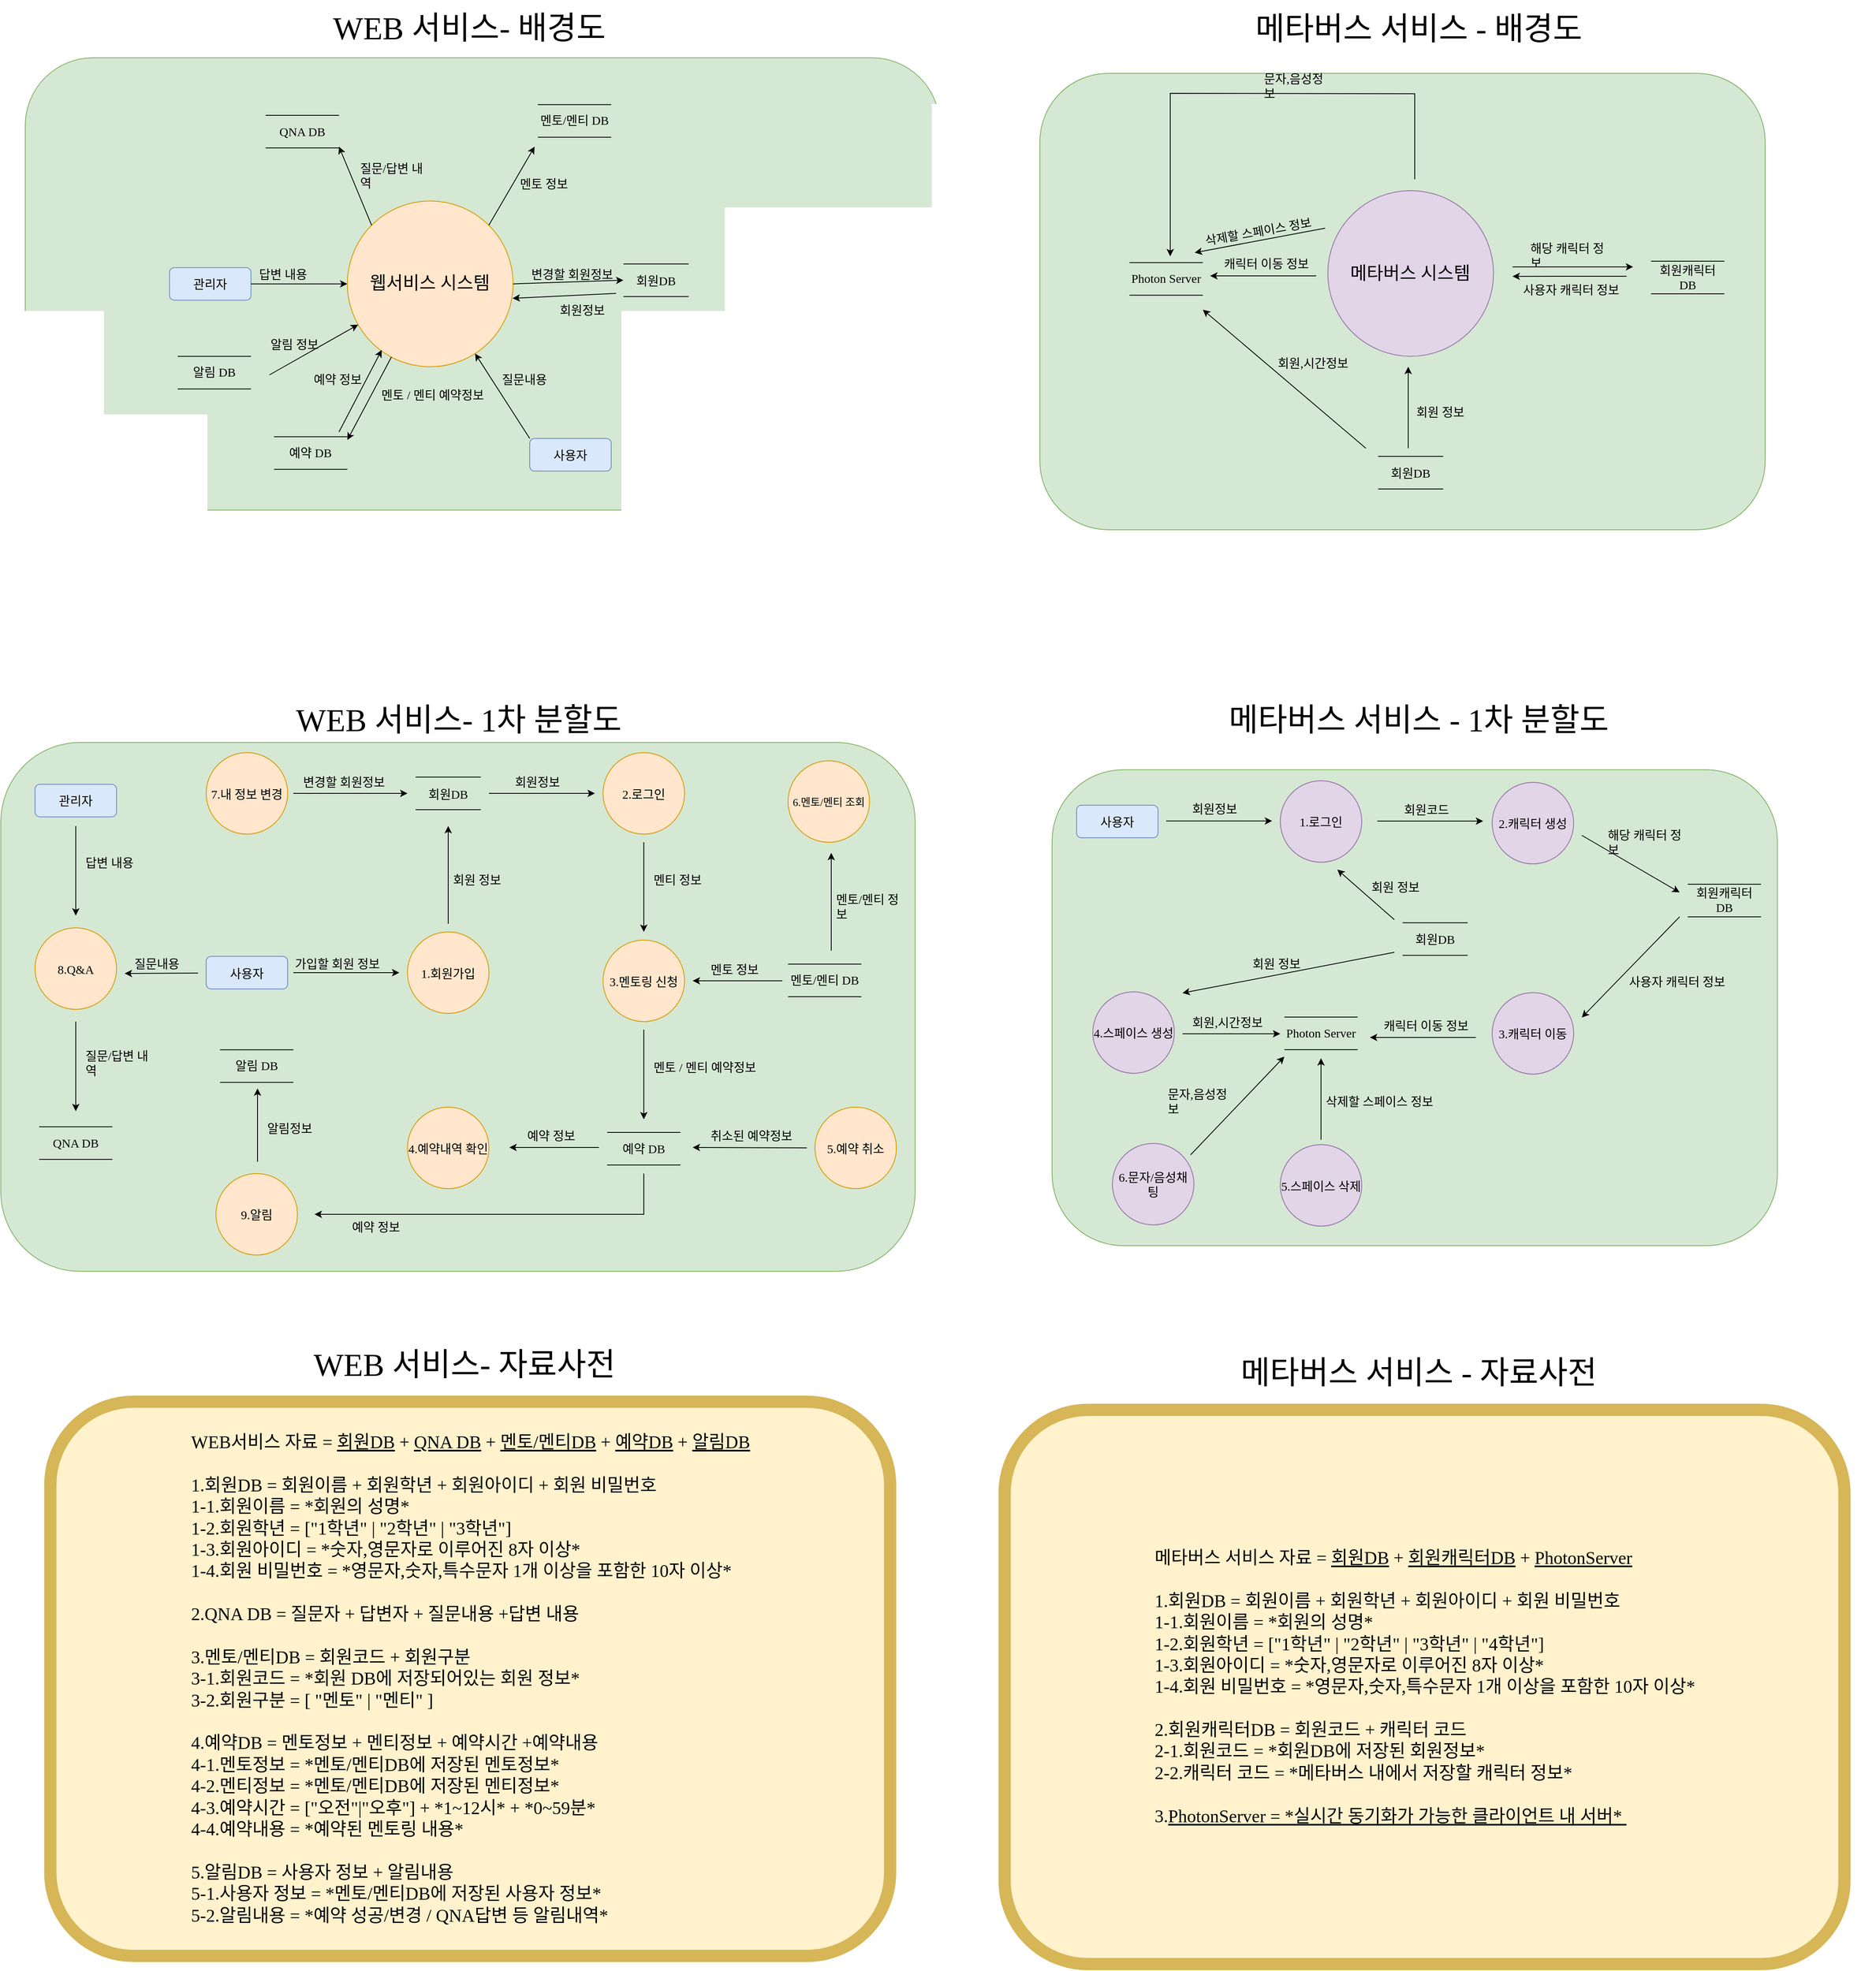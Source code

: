 <mxfile version="17.2.4" type="device"><diagram id="-OunWYBne3AR_iL73mro" name="Page-1"><mxGraphModel dx="3100" dy="1636" grid="1" gridSize="10" guides="1" tooltips="1" connect="1" arrows="1" fold="1" page="1" pageScale="1" pageWidth="1169" pageHeight="827" math="0" shadow="0"><root><mxCell id="0"/><mxCell id="1" parent="0"/><mxCell id="7ZHbH-6lriujdF9TPf_T-72" value="" style="rounded=1;whiteSpace=wrap;html=1;fontFamily=Jua;fontSource=https%3A%2F%2Ffonts.googleapis.com%2Fcss%3Ffamily%3DJua;fontSize=15;fillColor=#d5e8d4;strokeColor=#82b366;shadow=0;" parent="1" vertex="1"><mxGeometry x="1290" y="110" width="890" height="560" as="geometry"/></mxCell><mxCell id="7ZHbH-6lriujdF9TPf_T-37" value="" style="rounded=1;whiteSpace=wrap;html=1;fontFamily=Jua;fontSource=https%3A%2F%2Ffonts.googleapis.com%2Fcss%3Ffamily%3DJua;fontSize=15;fillColor=#d5e8d4;strokeColor=#82b366;shadow=0;" parent="1" vertex="1"><mxGeometry x="45" y="90.82" width="1122" height="555" as="geometry"/></mxCell><mxCell id="6_DLsamDY0g5jkmVOjVb-47" value="" style="rounded=1;whiteSpace=wrap;html=1;fontFamily=Jua;fontSource=https%3A%2F%2Ffonts.googleapis.com%2Fcss%3Ffamily%3DJua;fontSize=15;fillColor=#d5e8d4;strokeColor=#82b366;shadow=0;" parent="1" vertex="1"><mxGeometry x="15" y="931" width="1122" height="649" as="geometry"/></mxCell><mxCell id="6_DLsamDY0g5jkmVOjVb-2" value="&lt;font style=&quot;font-size: 15px&quot;&gt;1.회원가입&lt;/font&gt;" style="ellipse;whiteSpace=wrap;html=1;aspect=fixed;fillColor=#ffe6cc;strokeColor=#d79b00;fontFamily=Jua;fontSource=https%3A%2F%2Ffonts.googleapis.com%2Fcss%3Ffamily%3DJua;" parent="1" vertex="1"><mxGeometry x="514" y="1163.5" width="100" height="100" as="geometry"/></mxCell><mxCell id="6_DLsamDY0g5jkmVOjVb-3" value="사용자" style="rounded=1;whiteSpace=wrap;html=1;fillColor=#dae8fc;strokeColor=#6c8ebf;fontSize=15;fontStyle=0;fontFamily=Jua;fontSource=https%3A%2F%2Ffonts.googleapis.com%2Fcss%3Ffamily%3DJua;" parent="1" vertex="1"><mxGeometry x="267" y="1193.5" width="100" height="40" as="geometry"/></mxCell><mxCell id="6_DLsamDY0g5jkmVOjVb-4" value="&lt;font style=&quot;font-size: 15px&quot;&gt;2.로그인&lt;/font&gt;" style="ellipse;whiteSpace=wrap;html=1;aspect=fixed;fillColor=#ffe6cc;strokeColor=#d79b00;fontFamily=Jua;fontSource=https%3A%2F%2Ffonts.googleapis.com%2Fcss%3Ffamily%3DJua;" parent="1" vertex="1"><mxGeometry x="754" y="943.5" width="100" height="100" as="geometry"/></mxCell><mxCell id="6_DLsamDY0g5jkmVOjVb-5" value="" style="endArrow=none;html=1;rounded=0;fontFamily=Jua;fontSource=https%3A%2F%2Ffonts.googleapis.com%2Fcss%3Ffamily%3DJua;fontSize=15;fontStyle=0" parent="1" edge="1"><mxGeometry width="50" height="50" relative="1" as="geometry"><mxPoint x="524" y="973.5" as="sourcePoint"/><mxPoint x="604" y="973.5" as="targetPoint"/></mxGeometry></mxCell><mxCell id="6_DLsamDY0g5jkmVOjVb-6" value="" style="endArrow=none;html=1;rounded=0;fontFamily=Jua;fontSource=https%3A%2F%2Ffonts.googleapis.com%2Fcss%3Ffamily%3DJua;fontSize=15;fontStyle=0" parent="1" edge="1"><mxGeometry width="50" height="50" relative="1" as="geometry"><mxPoint x="524" y="1013.5" as="sourcePoint"/><mxPoint x="604" y="1013.5" as="targetPoint"/></mxGeometry></mxCell><mxCell id="6_DLsamDY0g5jkmVOjVb-8" value="회원DB" style="text;html=1;strokeColor=none;fillColor=none;align=center;verticalAlign=middle;whiteSpace=wrap;rounded=0;fontFamily=Jua;fontSource=https%3A%2F%2Ffonts.googleapis.com%2Fcss%3Ffamily%3DJua;fontSize=15;fontStyle=0" parent="1" vertex="1"><mxGeometry x="524" y="973.5" width="80" height="40" as="geometry"/></mxCell><mxCell id="6_DLsamDY0g5jkmVOjVb-9" value="" style="endArrow=classic;html=1;rounded=0;fontFamily=Jua;fontSource=https%3A%2F%2Ffonts.googleapis.com%2Fcss%3Ffamily%3DJua;fontSize=15;" parent="1" edge="1"><mxGeometry width="50" height="50" relative="1" as="geometry"><mxPoint x="564" y="1153.5" as="sourcePoint"/><mxPoint x="564" y="1033.5" as="targetPoint"/></mxGeometry></mxCell><mxCell id="6_DLsamDY0g5jkmVOjVb-10" value="회원 정보" style="text;html=1;strokeColor=none;fillColor=none;align=left;verticalAlign=middle;whiteSpace=wrap;rounded=0;fontFamily=Jua;fontSource=https%3A%2F%2Ffonts.googleapis.com%2Fcss%3Ffamily%3DJua;fontSize=15;fontStyle=0" parent="1" vertex="1"><mxGeometry x="568" y="1083.5" width="90" height="30" as="geometry"/></mxCell><mxCell id="6_DLsamDY0g5jkmVOjVb-11" value="" style="endArrow=classic;html=1;rounded=0;fontFamily=Jua;fontSource=https%3A%2F%2Ffonts.googleapis.com%2Fcss%3Ffamily%3DJua;fontSize=15;" parent="1" edge="1"><mxGeometry width="50" height="50" relative="1" as="geometry"><mxPoint x="374" y="1213.5" as="sourcePoint"/><mxPoint x="504" y="1213.5" as="targetPoint"/></mxGeometry></mxCell><mxCell id="6_DLsamDY0g5jkmVOjVb-12" value="가입할 회원 정보" style="text;html=1;strokeColor=none;fillColor=none;align=left;verticalAlign=middle;whiteSpace=wrap;rounded=0;fontFamily=Jua;fontSource=https%3A%2F%2Ffonts.googleapis.com%2Fcss%3Ffamily%3DJua;fontSize=15;fontStyle=0" parent="1" vertex="1"><mxGeometry x="374" y="1186.5" width="120" height="30" as="geometry"/></mxCell><mxCell id="6_DLsamDY0g5jkmVOjVb-13" value="" style="endArrow=classic;html=1;rounded=0;fontFamily=Jua;fontSource=https%3A%2F%2Ffonts.googleapis.com%2Fcss%3Ffamily%3DJua;fontSize=15;" parent="1" edge="1"><mxGeometry width="50" height="50" relative="1" as="geometry"><mxPoint x="614" y="993.5" as="sourcePoint"/><mxPoint x="744" y="993.5" as="targetPoint"/></mxGeometry></mxCell><mxCell id="6_DLsamDY0g5jkmVOjVb-14" value="회원정보" style="text;html=1;strokeColor=none;fillColor=none;align=left;verticalAlign=middle;whiteSpace=wrap;rounded=0;fontFamily=Jua;fontSource=https%3A%2F%2Ffonts.googleapis.com%2Fcss%3Ffamily%3DJua;fontSize=15;fontStyle=0" parent="1" vertex="1"><mxGeometry x="644" y="963.5" width="90" height="30" as="geometry"/></mxCell><mxCell id="6_DLsamDY0g5jkmVOjVb-15" value="&lt;span style=&quot;font-size: 15px&quot;&gt;3.멘토링 신청&lt;/span&gt;" style="ellipse;whiteSpace=wrap;html=1;aspect=fixed;fillColor=#ffe6cc;strokeColor=#d79b00;fontFamily=Jua;fontSource=https%3A%2F%2Ffonts.googleapis.com%2Fcss%3Ffamily%3DJua;" parent="1" vertex="1"><mxGeometry x="754" y="1173.5" width="100" height="100" as="geometry"/></mxCell><mxCell id="6_DLsamDY0g5jkmVOjVb-16" value="" style="endArrow=none;html=1;rounded=0;fontFamily=Jua;fontSource=https%3A%2F%2Ffonts.googleapis.com%2Fcss%3Ffamily%3DJua;fontSize=15;fontStyle=0" parent="1" edge="1"><mxGeometry width="50" height="50" relative="1" as="geometry"><mxPoint x="981" y="1203" as="sourcePoint"/><mxPoint x="1071" y="1203" as="targetPoint"/></mxGeometry></mxCell><mxCell id="6_DLsamDY0g5jkmVOjVb-17" value="" style="endArrow=none;html=1;rounded=0;fontFamily=Jua;fontSource=https%3A%2F%2Ffonts.googleapis.com%2Fcss%3Ffamily%3DJua;fontSize=15;fontStyle=0" parent="1" edge="1"><mxGeometry width="50" height="50" relative="1" as="geometry"><mxPoint x="981" y="1243" as="sourcePoint"/><mxPoint x="1071" y="1243" as="targetPoint"/></mxGeometry></mxCell><mxCell id="6_DLsamDY0g5jkmVOjVb-18" value="멘토/멘티 DB" style="text;html=1;strokeColor=none;fillColor=none;align=center;verticalAlign=middle;whiteSpace=wrap;rounded=0;fontFamily=Jua;fontSource=https%3A%2F%2Ffonts.googleapis.com%2Fcss%3Ffamily%3DJua;fontSize=15;fontStyle=0" parent="1" vertex="1"><mxGeometry x="981" y="1207" width="90" height="30" as="geometry"/></mxCell><mxCell id="6_DLsamDY0g5jkmVOjVb-19" value="" style="endArrow=classic;html=1;rounded=0;fontFamily=Jua;fontSource=https%3A%2F%2Ffonts.googleapis.com%2Fcss%3Ffamily%3DJua;fontSize=15;" parent="1" edge="1"><mxGeometry width="50" height="50" relative="1" as="geometry"><mxPoint x="804" y="1053.5" as="sourcePoint"/><mxPoint x="804" y="1163.5" as="targetPoint"/></mxGeometry></mxCell><mxCell id="6_DLsamDY0g5jkmVOjVb-22" value="&lt;span style=&quot;font-size: 15px&quot;&gt;4.예약내역 확인&lt;/span&gt;" style="ellipse;whiteSpace=wrap;html=1;aspect=fixed;fillColor=#ffe6cc;strokeColor=#d79b00;fontFamily=Jua;fontSource=https%3A%2F%2Ffonts.googleapis.com%2Fcss%3Ffamily%3DJua;" parent="1" vertex="1"><mxGeometry x="514" y="1378.5" width="100" height="100" as="geometry"/></mxCell><mxCell id="6_DLsamDY0g5jkmVOjVb-23" value="" style="endArrow=none;html=1;rounded=0;fontFamily=Jua;fontSource=https%3A%2F%2Ffonts.googleapis.com%2Fcss%3Ffamily%3DJua;fontSize=15;fontStyle=0" parent="1" edge="1"><mxGeometry width="50" height="50" relative="1" as="geometry"><mxPoint x="759" y="1409.5" as="sourcePoint"/><mxPoint x="849" y="1409.5" as="targetPoint"/></mxGeometry></mxCell><mxCell id="6_DLsamDY0g5jkmVOjVb-24" value="" style="endArrow=none;html=1;rounded=0;fontFamily=Jua;fontSource=https%3A%2F%2Ffonts.googleapis.com%2Fcss%3Ffamily%3DJua;fontSize=15;fontStyle=0" parent="1" edge="1"><mxGeometry width="50" height="50" relative="1" as="geometry"><mxPoint x="759" y="1449.5" as="sourcePoint"/><mxPoint x="849" y="1449.5" as="targetPoint"/></mxGeometry></mxCell><mxCell id="6_DLsamDY0g5jkmVOjVb-25" value="예약 DB" style="text;html=1;strokeColor=none;fillColor=none;align=center;verticalAlign=middle;whiteSpace=wrap;rounded=0;fontFamily=Jua;fontSource=https%3A%2F%2Ffonts.googleapis.com%2Fcss%3Ffamily%3DJua;fontSize=15;fontStyle=0" parent="1" vertex="1"><mxGeometry x="759" y="1413.5" width="90" height="30" as="geometry"/></mxCell><mxCell id="6_DLsamDY0g5jkmVOjVb-26" value="" style="endArrow=classic;html=1;rounded=0;fontFamily=Jua;fontSource=https%3A%2F%2Ffonts.googleapis.com%2Fcss%3Ffamily%3DJua;fontSize=15;" parent="1" edge="1"><mxGeometry width="50" height="50" relative="1" as="geometry"><mxPoint x="749" y="1428" as="sourcePoint"/><mxPoint x="639" y="1428" as="targetPoint"/></mxGeometry></mxCell><mxCell id="6_DLsamDY0g5jkmVOjVb-27" value="예약 정보" style="text;html=1;strokeColor=none;fillColor=none;align=left;verticalAlign=middle;whiteSpace=wrap;rounded=0;fontFamily=Jua;fontSource=https%3A%2F%2Ffonts.googleapis.com%2Fcss%3Ffamily%3DJua;fontSize=15;fontStyle=0" parent="1" vertex="1"><mxGeometry x="659" y="1398" width="90" height="30" as="geometry"/></mxCell><mxCell id="6_DLsamDY0g5jkmVOjVb-29" value="멘티 정보" style="text;html=1;strokeColor=none;fillColor=none;align=left;verticalAlign=middle;whiteSpace=wrap;rounded=0;fontFamily=Jua;fontSource=https%3A%2F%2Ffonts.googleapis.com%2Fcss%3Ffamily%3DJua;fontSize=15;fontStyle=0" parent="1" vertex="1"><mxGeometry x="814" y="1083.5" width="90" height="30" as="geometry"/></mxCell><mxCell id="6_DLsamDY0g5jkmVOjVb-31" value="" style="endArrow=classic;html=1;rounded=0;fontFamily=Jua;fontSource=https%3A%2F%2Ffonts.googleapis.com%2Fcss%3Ffamily%3DJua;fontSize=15;" parent="1" edge="1"><mxGeometry width="50" height="50" relative="1" as="geometry"><mxPoint x="974" y="1223.5" as="sourcePoint"/><mxPoint x="864" y="1223.5" as="targetPoint"/></mxGeometry></mxCell><mxCell id="6_DLsamDY0g5jkmVOjVb-32" value="멘토 정보" style="text;html=1;strokeColor=none;fillColor=none;align=left;verticalAlign=middle;whiteSpace=wrap;rounded=0;fontFamily=Jua;fontSource=https%3A%2F%2Ffonts.googleapis.com%2Fcss%3Ffamily%3DJua;fontSize=15;fontStyle=0" parent="1" vertex="1"><mxGeometry x="884" y="1193.5" width="90" height="30" as="geometry"/></mxCell><mxCell id="6_DLsamDY0g5jkmVOjVb-33" value="" style="endArrow=classic;html=1;rounded=0;fontFamily=Jua;fontSource=https%3A%2F%2Ffonts.googleapis.com%2Fcss%3Ffamily%3DJua;fontSize=15;" parent="1" edge="1"><mxGeometry width="50" height="50" relative="1" as="geometry"><mxPoint x="804" y="1283.5" as="sourcePoint"/><mxPoint x="804" y="1393.5" as="targetPoint"/></mxGeometry></mxCell><mxCell id="6_DLsamDY0g5jkmVOjVb-34" value="멘토 / 멘티 예약정보" style="text;html=1;strokeColor=none;fillColor=none;align=left;verticalAlign=middle;whiteSpace=wrap;rounded=0;fontFamily=Jua;fontSource=https%3A%2F%2Ffonts.googleapis.com%2Fcss%3Ffamily%3DJua;fontSize=15;fontStyle=0" parent="1" vertex="1"><mxGeometry x="814" y="1313.5" width="140" height="30" as="geometry"/></mxCell><mxCell id="6_DLsamDY0g5jkmVOjVb-37" value="&lt;span style=&quot;font-size: 15px&quot;&gt;5.예약 취소&lt;br&gt;&lt;/span&gt;" style="ellipse;whiteSpace=wrap;html=1;aspect=fixed;fillColor=#ffe6cc;strokeColor=#d79b00;fontFamily=Jua;fontSource=https%3A%2F%2Ffonts.googleapis.com%2Fcss%3Ffamily%3DJua;" parent="1" vertex="1"><mxGeometry x="1014" y="1378.5" width="100" height="100" as="geometry"/></mxCell><mxCell id="6_DLsamDY0g5jkmVOjVb-38" value="" style="endArrow=classic;html=1;rounded=0;fontFamily=Jua;fontSource=https%3A%2F%2Ffonts.googleapis.com%2Fcss%3Ffamily%3DJua;fontSize=15;" parent="1" edge="1"><mxGeometry width="50" height="50" relative="1" as="geometry"><mxPoint x="1004" y="1428.5" as="sourcePoint"/><mxPoint x="864" y="1428" as="targetPoint"/></mxGeometry></mxCell><mxCell id="6_DLsamDY0g5jkmVOjVb-39" value="취소된 예약정보" style="text;html=1;strokeColor=none;fillColor=none;align=left;verticalAlign=middle;whiteSpace=wrap;rounded=0;fontFamily=Jua;fontSource=https%3A%2F%2Ffonts.googleapis.com%2Fcss%3Ffamily%3DJua;fontSize=15;fontStyle=0" parent="1" vertex="1"><mxGeometry x="884" y="1398" width="110" height="30" as="geometry"/></mxCell><mxCell id="6_DLsamDY0g5jkmVOjVb-40" value="&lt;span style=&quot;font-size: 13px;&quot;&gt;6.멘토/멘티 조회&lt;br style=&quot;font-size: 13px;&quot;&gt;&lt;/span&gt;" style="ellipse;whiteSpace=wrap;html=1;aspect=fixed;fillColor=#ffe6cc;strokeColor=#d79b00;fontFamily=Jua;fontSource=https%3A%2F%2Ffonts.googleapis.com%2Fcss%3Ffamily%3DJua;fontSize=13;" parent="1" vertex="1"><mxGeometry x="981" y="953.5" width="100" height="100" as="geometry"/></mxCell><mxCell id="6_DLsamDY0g5jkmVOjVb-41" value="" style="endArrow=classic;html=1;rounded=0;fontFamily=Jua;fontSource=https%3A%2F%2Ffonts.googleapis.com%2Fcss%3Ffamily%3DJua;fontSize=15;" parent="1" edge="1"><mxGeometry width="50" height="50" relative="1" as="geometry"><mxPoint x="1034" y="1186.5" as="sourcePoint"/><mxPoint x="1034" y="1066.5" as="targetPoint"/></mxGeometry></mxCell><mxCell id="6_DLsamDY0g5jkmVOjVb-42" value="멘토/멘티 정보" style="text;html=1;strokeColor=none;fillColor=none;align=left;verticalAlign=middle;whiteSpace=wrap;rounded=0;fontFamily=Jua;fontSource=https%3A%2F%2Ffonts.googleapis.com%2Fcss%3Ffamily%3DJua;fontSize=15;fontStyle=0" parent="1" vertex="1"><mxGeometry x="1038" y="1116.5" width="90" height="30" as="geometry"/></mxCell><mxCell id="6_DLsamDY0g5jkmVOjVb-43" value="&lt;span style=&quot;font-size: 15px&quot;&gt;7.내 정보 변경&lt;br&gt;&lt;/span&gt;" style="ellipse;whiteSpace=wrap;html=1;aspect=fixed;fillColor=#ffe6cc;strokeColor=#d79b00;fontFamily=Jua;fontSource=https%3A%2F%2Ffonts.googleapis.com%2Fcss%3Ffamily%3DJua;" parent="1" vertex="1"><mxGeometry x="267" y="943.5" width="100" height="100" as="geometry"/></mxCell><mxCell id="6_DLsamDY0g5jkmVOjVb-44" value="" style="endArrow=classic;html=1;rounded=0;fontFamily=Jua;fontSource=https%3A%2F%2Ffonts.googleapis.com%2Fcss%3Ffamily%3DJua;fontSize=15;" parent="1" edge="1"><mxGeometry width="50" height="50" relative="1" as="geometry"><mxPoint x="374" y="993.5" as="sourcePoint"/><mxPoint x="514" y="993.5" as="targetPoint"/></mxGeometry></mxCell><mxCell id="6_DLsamDY0g5jkmVOjVb-45" value="변경할 회원정보" style="text;html=1;strokeColor=none;fillColor=none;align=left;verticalAlign=middle;whiteSpace=wrap;rounded=0;fontFamily=Jua;fontSource=https%3A%2F%2Ffonts.googleapis.com%2Fcss%3Ffamily%3DJua;fontSize=15;fontStyle=0" parent="1" vertex="1"><mxGeometry x="384" y="963.5" width="110" height="30" as="geometry"/></mxCell><mxCell id="6_DLsamDY0g5jkmVOjVb-48" value="WEB 서비스- 1차 분할도" style="text;html=1;strokeColor=none;fillColor=none;align=center;verticalAlign=middle;whiteSpace=wrap;rounded=0;shadow=0;fontFamily=Jua;fontSource=https%3A%2F%2Ffonts.googleapis.com%2Fcss%3Ffamily%3DJua;fontSize=39;" parent="1" vertex="1"><mxGeometry x="17" y="868.5" width="1120" height="70" as="geometry"/></mxCell><mxCell id="6_DLsamDY0g5jkmVOjVb-49" value="" style="rounded=1;whiteSpace=wrap;html=1;fontFamily=Jua;fontSource=https%3A%2F%2Ffonts.googleapis.com%2Fcss%3Ffamily%3DJua;fontSize=15;fillColor=#d5e8d4;strokeColor=#82b366;shadow=0;" parent="1" vertex="1"><mxGeometry x="1305" y="964.5" width="890" height="584" as="geometry"/></mxCell><mxCell id="6_DLsamDY0g5jkmVOjVb-50" value="메타버스 서비스 - 1차 분할도" style="text;html=1;strokeColor=none;fillColor=none;align=center;verticalAlign=middle;whiteSpace=wrap;rounded=0;shadow=0;fontFamily=Jua;fontSource=https%3A%2F%2Ffonts.googleapis.com%2Fcss%3Ffamily%3DJua;fontSize=39;" parent="1" vertex="1"><mxGeometry x="1305" y="868.5" width="900" height="70" as="geometry"/></mxCell><mxCell id="6_DLsamDY0g5jkmVOjVb-51" value="사용자" style="rounded=1;whiteSpace=wrap;html=1;fillColor=#dae8fc;strokeColor=#6c8ebf;fontSize=15;fontStyle=0;fontFamily=Jua;fontSource=https%3A%2F%2Ffonts.googleapis.com%2Fcss%3Ffamily%3DJua;" parent="1" vertex="1"><mxGeometry x="1335" y="1008" width="100" height="40" as="geometry"/></mxCell><mxCell id="6_DLsamDY0g5jkmVOjVb-52" value="&lt;font style=&quot;font-size: 15px&quot;&gt;1.로그인&lt;/font&gt;" style="ellipse;whiteSpace=wrap;html=1;aspect=fixed;fillColor=#e1d5e7;strokeColor=#9673a6;fontFamily=Jua;fontSource=https%3A%2F%2Ffonts.googleapis.com%2Fcss%3Ffamily%3DJua;" parent="1" vertex="1"><mxGeometry x="1585" y="978" width="100" height="100" as="geometry"/></mxCell><mxCell id="6_DLsamDY0g5jkmVOjVb-53" value="" style="endArrow=classic;html=1;rounded=0;fontFamily=Jua;fontSource=https%3A%2F%2Ffonts.googleapis.com%2Fcss%3Ffamily%3DJua;fontSize=15;" parent="1" edge="1"><mxGeometry width="50" height="50" relative="1" as="geometry"><mxPoint x="1445" y="1027.32" as="sourcePoint"/><mxPoint x="1575" y="1027.32" as="targetPoint"/></mxGeometry></mxCell><mxCell id="6_DLsamDY0g5jkmVOjVb-54" value="회원정보" style="text;html=1;strokeColor=none;fillColor=none;align=left;verticalAlign=middle;whiteSpace=wrap;rounded=0;fontFamily=Jua;fontSource=https%3A%2F%2Ffonts.googleapis.com%2Fcss%3Ffamily%3DJua;fontSize=15;fontStyle=0" parent="1" vertex="1"><mxGeometry x="1475" y="997.32" width="90" height="30" as="geometry"/></mxCell><mxCell id="6_DLsamDY0g5jkmVOjVb-55" value="&lt;font style=&quot;font-size: 15px&quot;&gt;2.캐릭터 생성&lt;/font&gt;" style="ellipse;whiteSpace=wrap;html=1;aspect=fixed;fillColor=#e1d5e7;strokeColor=#9673a6;fontFamily=Jua;fontSource=https%3A%2F%2Ffonts.googleapis.com%2Fcss%3Ffamily%3DJua;" parent="1" vertex="1"><mxGeometry x="1845" y="980" width="100" height="100" as="geometry"/></mxCell><mxCell id="6_DLsamDY0g5jkmVOjVb-56" value="" style="endArrow=classic;html=1;rounded=0;fontFamily=Jua;fontSource=https%3A%2F%2Ffonts.googleapis.com%2Fcss%3Ffamily%3DJua;fontSize=15;" parent="1" edge="1"><mxGeometry width="50" height="50" relative="1" as="geometry"><mxPoint x="1704" y="1027.5" as="sourcePoint"/><mxPoint x="1834" y="1027.5" as="targetPoint"/></mxGeometry></mxCell><mxCell id="6_DLsamDY0g5jkmVOjVb-57" value="회원코드" style="text;html=1;strokeColor=none;fillColor=none;align=left;verticalAlign=middle;whiteSpace=wrap;rounded=0;fontFamily=Jua;fontSource=https%3A%2F%2Ffonts.googleapis.com%2Fcss%3Ffamily%3DJua;fontSize=15;fontStyle=0" parent="1" vertex="1"><mxGeometry x="1735" y="997.5" width="90" height="30" as="geometry"/></mxCell><mxCell id="6_DLsamDY0g5jkmVOjVb-58" value="" style="endArrow=none;html=1;rounded=0;fontFamily=Jua;fontSource=https%3A%2F%2Ffonts.googleapis.com%2Fcss%3Ffamily%3DJua;fontSize=15;fontStyle=0" parent="1" edge="1"><mxGeometry width="50" height="50" relative="1" as="geometry"><mxPoint x="2085" y="1105" as="sourcePoint"/><mxPoint x="2175" y="1105" as="targetPoint"/></mxGeometry></mxCell><mxCell id="6_DLsamDY0g5jkmVOjVb-59" value="" style="endArrow=none;html=1;rounded=0;fontFamily=Jua;fontSource=https%3A%2F%2Ffonts.googleapis.com%2Fcss%3Ffamily%3DJua;fontSize=15;fontStyle=0" parent="1" edge="1"><mxGeometry width="50" height="50" relative="1" as="geometry"><mxPoint x="2085" y="1145" as="sourcePoint"/><mxPoint x="2175" y="1145" as="targetPoint"/></mxGeometry></mxCell><mxCell id="6_DLsamDY0g5jkmVOjVb-60" value="회원캐릭터 DB" style="text;html=1;strokeColor=none;fillColor=none;align=center;verticalAlign=middle;whiteSpace=wrap;rounded=0;fontFamily=Jua;fontSource=https%3A%2F%2Ffonts.googleapis.com%2Fcss%3Ffamily%3DJua;fontSize=15;fontStyle=0" parent="1" vertex="1"><mxGeometry x="2085" y="1109" width="90" height="30" as="geometry"/></mxCell><mxCell id="6_DLsamDY0g5jkmVOjVb-61" value="" style="endArrow=classic;html=1;rounded=0;fontFamily=Jua;fontSource=https%3A%2F%2Ffonts.googleapis.com%2Fcss%3Ffamily%3DJua;fontSize=15;" parent="1" edge="1"><mxGeometry width="50" height="50" relative="1" as="geometry"><mxPoint x="1955" y="1045" as="sourcePoint"/><mxPoint x="2075" y="1115" as="targetPoint"/></mxGeometry></mxCell><mxCell id="6_DLsamDY0g5jkmVOjVb-62" value="해당 캐릭터 정보" style="text;html=1;strokeColor=none;fillColor=none;align=left;verticalAlign=middle;whiteSpace=wrap;rounded=0;fontFamily=Jua;fontSource=https%3A%2F%2Ffonts.googleapis.com%2Fcss%3Ffamily%3DJua;fontSize=15;fontStyle=0" parent="1" vertex="1"><mxGeometry x="1985" y="1038" width="106" height="30" as="geometry"/></mxCell><mxCell id="6_DLsamDY0g5jkmVOjVb-63" value="&lt;font style=&quot;font-size: 15px&quot;&gt;3.캐릭터 이동&lt;/font&gt;" style="ellipse;whiteSpace=wrap;html=1;aspect=fixed;fillColor=#e1d5e7;strokeColor=#9673a6;fontFamily=Jua;fontSource=https%3A%2F%2Ffonts.googleapis.com%2Fcss%3Ffamily%3DJua;" parent="1" vertex="1"><mxGeometry x="1845" y="1238" width="100" height="100" as="geometry"/></mxCell><mxCell id="6_DLsamDY0g5jkmVOjVb-64" value="" style="endArrow=none;html=1;rounded=0;fontFamily=Jua;fontSource=https%3A%2F%2Ffonts.googleapis.com%2Fcss%3Ffamily%3DJua;fontSize=15;fontStyle=0" parent="1" edge="1"><mxGeometry width="50" height="50" relative="1" as="geometry"><mxPoint x="1590" y="1268" as="sourcePoint"/><mxPoint x="1680" y="1268" as="targetPoint"/></mxGeometry></mxCell><mxCell id="6_DLsamDY0g5jkmVOjVb-65" value="" style="endArrow=none;html=1;rounded=0;fontFamily=Jua;fontSource=https%3A%2F%2Ffonts.googleapis.com%2Fcss%3Ffamily%3DJua;fontSize=15;fontStyle=0" parent="1" edge="1"><mxGeometry width="50" height="50" relative="1" as="geometry"><mxPoint x="1590" y="1308" as="sourcePoint"/><mxPoint x="1680" y="1308" as="targetPoint"/></mxGeometry></mxCell><mxCell id="6_DLsamDY0g5jkmVOjVb-66" value="Photon Server" style="text;html=1;strokeColor=none;fillColor=none;align=center;verticalAlign=middle;whiteSpace=wrap;rounded=0;fontFamily=Jua;fontSource=https%3A%2F%2Ffonts.googleapis.com%2Fcss%3Ffamily%3DJua;fontSize=15;fontStyle=0" parent="1" vertex="1"><mxGeometry x="1590" y="1272" width="90" height="30" as="geometry"/></mxCell><mxCell id="6_DLsamDY0g5jkmVOjVb-67" value="" style="endArrow=classic;html=1;rounded=0;fontFamily=Jua;fontSource=https%3A%2F%2Ffonts.googleapis.com%2Fcss%3Ffamily%3DJua;fontSize=15;" parent="1" edge="1"><mxGeometry width="50" height="50" relative="1" as="geometry"><mxPoint x="1825" y="1293" as="sourcePoint"/><mxPoint x="1695" y="1293" as="targetPoint"/></mxGeometry></mxCell><mxCell id="6_DLsamDY0g5jkmVOjVb-68" value="캐릭터 이동 정보" style="text;html=1;strokeColor=none;fillColor=none;align=left;verticalAlign=middle;whiteSpace=wrap;rounded=0;fontFamily=Jua;fontSource=https%3A%2F%2Ffonts.googleapis.com%2Fcss%3Ffamily%3DJua;fontSize=15;fontStyle=0" parent="1" vertex="1"><mxGeometry x="1710" y="1263" width="110" height="30" as="geometry"/></mxCell><mxCell id="6_DLsamDY0g5jkmVOjVb-70" value="&lt;font style=&quot;font-size: 15px&quot;&gt;4.스페이스 생성&lt;/font&gt;" style="ellipse;whiteSpace=wrap;html=1;aspect=fixed;fillColor=#e1d5e7;strokeColor=#9673a6;fontFamily=Jua;fontSource=https%3A%2F%2Ffonts.googleapis.com%2Fcss%3Ffamily%3DJua;" parent="1" vertex="1"><mxGeometry x="1355" y="1237" width="100" height="100" as="geometry"/></mxCell><mxCell id="6_DLsamDY0g5jkmVOjVb-71" value="" style="endArrow=classic;html=1;rounded=0;fontFamily=Jua;fontSource=https%3A%2F%2Ffonts.googleapis.com%2Fcss%3Ffamily%3DJua;fontSize=13;" parent="1" edge="1"><mxGeometry width="50" height="50" relative="1" as="geometry"><mxPoint x="1465" y="1288.5" as="sourcePoint"/><mxPoint x="1585" y="1288.5" as="targetPoint"/></mxGeometry></mxCell><mxCell id="6_DLsamDY0g5jkmVOjVb-72" value="회원,시간정보" style="text;html=1;strokeColor=none;fillColor=none;align=left;verticalAlign=middle;whiteSpace=wrap;rounded=0;fontFamily=Jua;fontSource=https%3A%2F%2Ffonts.googleapis.com%2Fcss%3Ffamily%3DJua;fontSize=15;fontStyle=0" parent="1" vertex="1"><mxGeometry x="1475" y="1258.5" width="90" height="30" as="geometry"/></mxCell><mxCell id="6_DLsamDY0g5jkmVOjVb-73" value="&lt;font style=&quot;font-size: 15px&quot;&gt;5.스페이스 삭제&lt;/font&gt;" style="ellipse;whiteSpace=wrap;html=1;aspect=fixed;fillColor=#e1d5e7;strokeColor=#9673a6;fontFamily=Jua;fontSource=https%3A%2F%2Ffonts.googleapis.com%2Fcss%3Ffamily%3DJua;" parent="1" vertex="1"><mxGeometry x="1585" y="1424.5" width="100" height="100" as="geometry"/></mxCell><mxCell id="6_DLsamDY0g5jkmVOjVb-74" value="" style="endArrow=classic;html=1;rounded=0;fontFamily=Jua;fontSource=https%3A%2F%2Ffonts.googleapis.com%2Fcss%3Ffamily%3DJua;fontSize=15;" parent="1" edge="1"><mxGeometry width="50" height="50" relative="1" as="geometry"><mxPoint x="1635" y="1418.5" as="sourcePoint"/><mxPoint x="1635" y="1318.5" as="targetPoint"/></mxGeometry></mxCell><mxCell id="6_DLsamDY0g5jkmVOjVb-75" value="삭제할 스페이스 정보" style="text;html=1;strokeColor=none;fillColor=none;align=left;verticalAlign=middle;whiteSpace=wrap;rounded=0;fontFamily=Jua;fontSource=https%3A%2F%2Ffonts.googleapis.com%2Fcss%3Ffamily%3DJua;fontSize=15;fontStyle=0" parent="1" vertex="1"><mxGeometry x="1639" y="1355.5" width="136" height="30" as="geometry"/></mxCell><mxCell id="6_DLsamDY0g5jkmVOjVb-77" value="&lt;font style=&quot;font-size: 15px&quot;&gt;6.문자/음성채팅&lt;/font&gt;" style="ellipse;whiteSpace=wrap;html=1;aspect=fixed;fillColor=#e1d5e7;strokeColor=#9673a6;fontFamily=Jua;fontSource=https%3A%2F%2Ffonts.googleapis.com%2Fcss%3Ffamily%3DJua;" parent="1" vertex="1"><mxGeometry x="1379" y="1423" width="100" height="100" as="geometry"/></mxCell><mxCell id="6_DLsamDY0g5jkmVOjVb-78" value="" style="endArrow=classic;html=1;rounded=0;fontFamily=Jua;fontSource=https%3A%2F%2Ffonts.googleapis.com%2Fcss%3Ffamily%3DJua;fontSize=13;" parent="1" edge="1"><mxGeometry width="50" height="50" relative="1" as="geometry"><mxPoint x="1475" y="1437" as="sourcePoint"/><mxPoint x="1590" y="1316.5" as="targetPoint"/></mxGeometry></mxCell><mxCell id="6_DLsamDY0g5jkmVOjVb-79" value="문자,음성정보" style="text;html=1;strokeColor=none;fillColor=none;align=left;verticalAlign=middle;whiteSpace=wrap;rounded=0;fontFamily=Jua;fontSource=https%3A%2F%2Ffonts.googleapis.com%2Fcss%3Ffamily%3DJua;fontSize=15;fontStyle=0" parent="1" vertex="1"><mxGeometry x="1445" y="1355.5" width="80" height="30" as="geometry"/></mxCell><mxCell id="6_DLsamDY0g5jkmVOjVb-80" value="" style="endArrow=classic;html=1;rounded=0;fontFamily=Jua;fontSource=https%3A%2F%2Ffonts.googleapis.com%2Fcss%3Ffamily%3DJua;fontSize=15;" parent="1" edge="1"><mxGeometry width="50" height="50" relative="1" as="geometry"><mxPoint x="2075" y="1145" as="sourcePoint"/><mxPoint x="1955" y="1268.5" as="targetPoint"/></mxGeometry></mxCell><mxCell id="6_DLsamDY0g5jkmVOjVb-81" value="사용자 캐릭터 정보" style="text;html=1;strokeColor=none;fillColor=none;align=left;verticalAlign=middle;whiteSpace=wrap;rounded=0;fontFamily=Jua;fontSource=https%3A%2F%2Ffonts.googleapis.com%2Fcss%3Ffamily%3DJua;fontSize=15;fontStyle=0" parent="1" vertex="1"><mxGeometry x="2010.5" y="1208.5" width="125" height="30" as="geometry"/></mxCell><mxCell id="j9UiibSMIHHqkhnggHT5-1" value="" style="endArrow=none;html=1;rounded=0;fontFamily=Jua;fontSource=https%3A%2F%2Ffonts.googleapis.com%2Fcss%3Ffamily%3DJua;fontSize=15;fontStyle=0" parent="1" edge="1"><mxGeometry width="50" height="50" relative="1" as="geometry"><mxPoint x="62" y="1402.59" as="sourcePoint"/><mxPoint x="152" y="1402.59" as="targetPoint"/></mxGeometry></mxCell><mxCell id="j9UiibSMIHHqkhnggHT5-2" value="" style="endArrow=none;html=1;rounded=0;fontFamily=Jua;fontSource=https%3A%2F%2Ffonts.googleapis.com%2Fcss%3Ffamily%3DJua;fontSize=15;fontStyle=0" parent="1" edge="1"><mxGeometry width="50" height="50" relative="1" as="geometry"><mxPoint x="62" y="1442.59" as="sourcePoint"/><mxPoint x="152" y="1442.59" as="targetPoint"/></mxGeometry></mxCell><mxCell id="j9UiibSMIHHqkhnggHT5-3" value="QNA DB" style="text;html=1;strokeColor=none;fillColor=none;align=center;verticalAlign=middle;whiteSpace=wrap;rounded=0;fontFamily=Jua;fontSource=https%3A%2F%2Ffonts.googleapis.com%2Fcss%3Ffamily%3DJua;fontSize=15;fontStyle=0" parent="1" vertex="1"><mxGeometry x="62" y="1406.59" width="90" height="30" as="geometry"/></mxCell><mxCell id="j9UiibSMIHHqkhnggHT5-4" value="" style="endArrow=classic;html=1;rounded=0;fontFamily=Jua;fontSource=https%3A%2F%2Ffonts.googleapis.com%2Fcss%3Ffamily%3DJua;fontSize=15;" parent="1" edge="1"><mxGeometry width="50" height="50" relative="1" as="geometry"><mxPoint x="257" y="1214" as="sourcePoint"/><mxPoint x="167" y="1214.5" as="targetPoint"/></mxGeometry></mxCell><mxCell id="j9UiibSMIHHqkhnggHT5-5" value="질문내용" style="text;html=1;strokeColor=none;fillColor=none;align=left;verticalAlign=middle;whiteSpace=wrap;rounded=0;fontFamily=Jua;fontSource=https%3A%2F%2Ffonts.googleapis.com%2Fcss%3Ffamily%3DJua;fontSize=15;fontStyle=0" parent="1" vertex="1"><mxGeometry x="177" y="1186.5" width="140" height="30" as="geometry"/></mxCell><mxCell id="j9UiibSMIHHqkhnggHT5-6" value="관리자" style="rounded=1;whiteSpace=wrap;html=1;fillColor=#dae8fc;strokeColor=#6c8ebf;fontSize=15;fontStyle=0;fontFamily=Jua;fontSource=https%3A%2F%2Ffonts.googleapis.com%2Fcss%3Ffamily%3DJua;" parent="1" vertex="1"><mxGeometry x="57" y="982.32" width="100" height="40" as="geometry"/></mxCell><mxCell id="j9UiibSMIHHqkhnggHT5-7" value="&lt;span style=&quot;font-size: 15px&quot;&gt;8.Q&amp;amp;A&lt;br&gt;&lt;/span&gt;" style="ellipse;whiteSpace=wrap;html=1;aspect=fixed;fillColor=#ffe6cc;strokeColor=#d79b00;fontFamily=Jua;fontSource=https%3A%2F%2Ffonts.googleapis.com%2Fcss%3Ffamily%3DJua;" parent="1" vertex="1"><mxGeometry x="57" y="1158.5" width="100" height="100" as="geometry"/></mxCell><mxCell id="j9UiibSMIHHqkhnggHT5-8" value="" style="endArrow=classic;html=1;rounded=0;fontFamily=Jua;fontSource=https%3A%2F%2Ffonts.googleapis.com%2Fcss%3Ffamily%3DJua;fontSize=15;" parent="1" edge="1"><mxGeometry width="50" height="50" relative="1" as="geometry"><mxPoint x="107" y="1033.5" as="sourcePoint"/><mxPoint x="107" y="1143.5" as="targetPoint"/></mxGeometry></mxCell><mxCell id="j9UiibSMIHHqkhnggHT5-9" value="답변 내용" style="text;html=1;strokeColor=none;fillColor=none;align=left;verticalAlign=middle;whiteSpace=wrap;rounded=0;fontFamily=Jua;fontSource=https%3A%2F%2Ffonts.googleapis.com%2Fcss%3Ffamily%3DJua;fontSize=15;fontStyle=0" parent="1" vertex="1"><mxGeometry x="117" y="1063" width="90" height="30" as="geometry"/></mxCell><mxCell id="j9UiibSMIHHqkhnggHT5-10" value="" style="endArrow=classic;html=1;rounded=0;fontFamily=Jua;fontSource=https%3A%2F%2Ffonts.googleapis.com%2Fcss%3Ffamily%3DJua;fontSize=15;" parent="1" edge="1"><mxGeometry width="50" height="50" relative="1" as="geometry"><mxPoint x="107" y="1273.5" as="sourcePoint"/><mxPoint x="107" y="1383.5" as="targetPoint"/></mxGeometry></mxCell><mxCell id="j9UiibSMIHHqkhnggHT5-11" value="질문/답변 내역" style="text;html=1;strokeColor=none;fillColor=none;align=left;verticalAlign=middle;whiteSpace=wrap;rounded=0;fontFamily=Jua;fontSource=https%3A%2F%2Ffonts.googleapis.com%2Fcss%3Ffamily%3DJua;fontSize=15;fontStyle=0" parent="1" vertex="1"><mxGeometry x="117" y="1308.5" width="90" height="30" as="geometry"/></mxCell><mxCell id="7ZHbH-6lriujdF9TPf_T-1" value="WEB 서비스- 배경도" style="text;html=1;strokeColor=none;fillColor=none;align=center;verticalAlign=middle;whiteSpace=wrap;rounded=0;shadow=0;fontFamily=Jua;fontSource=https%3A%2F%2Ffonts.googleapis.com%2Fcss%3Ffamily%3DJua;fontSize=39;" parent="1" vertex="1"><mxGeometry x="30" y="20" width="1120" height="70" as="geometry"/></mxCell><mxCell id="7ZHbH-6lriujdF9TPf_T-3" value="&lt;font style=&quot;font-size: 22px;&quot;&gt;웹서비스 시스템&lt;/font&gt;" style="ellipse;whiteSpace=wrap;html=1;aspect=fixed;fillColor=#ffe6cc;strokeColor=#d79b00;fontFamily=Jua;fontSource=https%3A%2F%2Ffonts.googleapis.com%2Fcss%3Ffamily%3DJua;fontSize=22;" parent="1" vertex="1"><mxGeometry x="440.25" y="266.63" width="203.37" height="203.37" as="geometry"/></mxCell><mxCell id="7ZHbH-6lriujdF9TPf_T-4" value="관리자" style="rounded=1;whiteSpace=wrap;html=1;fillColor=#dae8fc;strokeColor=#6c8ebf;fontSize=15;fontStyle=0;fontFamily=Jua;fontSource=https%3A%2F%2Ffonts.googleapis.com%2Fcss%3Ffamily%3DJua;" parent="1" vertex="1"><mxGeometry x="222" y="348.32" width="100" height="40" as="geometry"/></mxCell><mxCell id="7ZHbH-6lriujdF9TPf_T-5" value="사용자" style="rounded=1;whiteSpace=wrap;html=1;fillColor=#dae8fc;strokeColor=#6c8ebf;fontSize=15;fontStyle=0;fontFamily=Jua;fontSource=https%3A%2F%2Ffonts.googleapis.com%2Fcss%3Ffamily%3DJua;" parent="1" vertex="1"><mxGeometry x="664" y="558" width="100" height="40" as="geometry"/></mxCell><mxCell id="7ZHbH-6lriujdF9TPf_T-7" value="" style="endArrow=none;html=1;rounded=0;fontFamily=Jua;fontSource=https%3A%2F%2Ffonts.googleapis.com%2Fcss%3Ffamily%3DJua;fontSize=15;fontStyle=0" parent="1" edge="1"><mxGeometry width="50" height="50" relative="1" as="geometry"><mxPoint x="779" y="343.82" as="sourcePoint"/><mxPoint x="859" y="343.82" as="targetPoint"/></mxGeometry></mxCell><mxCell id="7ZHbH-6lriujdF9TPf_T-8" value="" style="endArrow=none;html=1;rounded=0;fontFamily=Jua;fontSource=https%3A%2F%2Ffonts.googleapis.com%2Fcss%3Ffamily%3DJua;fontSize=15;fontStyle=0" parent="1" edge="1"><mxGeometry width="50" height="50" relative="1" as="geometry"><mxPoint x="779" y="383.82" as="sourcePoint"/><mxPoint x="859" y="383.82" as="targetPoint"/></mxGeometry></mxCell><mxCell id="7ZHbH-6lriujdF9TPf_T-9" value="회원DB" style="text;html=1;strokeColor=none;fillColor=none;align=center;verticalAlign=middle;whiteSpace=wrap;rounded=0;fontFamily=Jua;fontSource=https%3A%2F%2Ffonts.googleapis.com%2Fcss%3Ffamily%3DJua;fontSize=15;fontStyle=0" parent="1" vertex="1"><mxGeometry x="779" y="343.82" width="80" height="40" as="geometry"/></mxCell><mxCell id="7ZHbH-6lriujdF9TPf_T-10" value="" style="endArrow=none;html=1;rounded=0;fontFamily=Jua;fontSource=https%3A%2F%2Ffonts.googleapis.com%2Fcss%3Ffamily%3DJua;fontSize=15;fontStyle=0" parent="1" edge="1"><mxGeometry width="50" height="50" relative="1" as="geometry"><mxPoint x="674.0" y="148.32" as="sourcePoint"/><mxPoint x="764.0" y="148.32" as="targetPoint"/></mxGeometry></mxCell><mxCell id="7ZHbH-6lriujdF9TPf_T-11" value="" style="endArrow=none;html=1;rounded=0;fontFamily=Jua;fontSource=https%3A%2F%2Ffonts.googleapis.com%2Fcss%3Ffamily%3DJua;fontSize=15;fontStyle=0" parent="1" edge="1"><mxGeometry width="50" height="50" relative="1" as="geometry"><mxPoint x="674.0" y="188.32" as="sourcePoint"/><mxPoint x="764.0" y="188.32" as="targetPoint"/></mxGeometry></mxCell><mxCell id="7ZHbH-6lriujdF9TPf_T-12" value="멘토/멘티 DB" style="text;html=1;strokeColor=none;fillColor=none;align=center;verticalAlign=middle;whiteSpace=wrap;rounded=0;fontFamily=Jua;fontSource=https%3A%2F%2Ffonts.googleapis.com%2Fcss%3Ffamily%3DJua;fontSize=15;fontStyle=0" parent="1" vertex="1"><mxGeometry x="674" y="152.32" width="90" height="30" as="geometry"/></mxCell><mxCell id="7ZHbH-6lriujdF9TPf_T-13" value="" style="endArrow=none;html=1;rounded=0;fontFamily=Jua;fontSource=https%3A%2F%2Ffonts.googleapis.com%2Fcss%3Ffamily%3DJua;fontSize=15;fontStyle=0" parent="1" edge="1"><mxGeometry width="50" height="50" relative="1" as="geometry"><mxPoint x="350.25" y="555.91" as="sourcePoint"/><mxPoint x="440.25" y="555.91" as="targetPoint"/></mxGeometry></mxCell><mxCell id="7ZHbH-6lriujdF9TPf_T-14" value="" style="endArrow=none;html=1;rounded=0;fontFamily=Jua;fontSource=https%3A%2F%2Ffonts.googleapis.com%2Fcss%3Ffamily%3DJua;fontSize=15;fontStyle=0" parent="1" edge="1"><mxGeometry width="50" height="50" relative="1" as="geometry"><mxPoint x="350.25" y="595.91" as="sourcePoint"/><mxPoint x="440.25" y="595.91" as="targetPoint"/></mxGeometry></mxCell><mxCell id="7ZHbH-6lriujdF9TPf_T-15" value="예약 DB" style="text;html=1;strokeColor=none;fillColor=none;align=center;verticalAlign=middle;whiteSpace=wrap;rounded=0;fontFamily=Jua;fontSource=https%3A%2F%2Ffonts.googleapis.com%2Fcss%3Ffamily%3DJua;fontSize=15;fontStyle=0" parent="1" vertex="1"><mxGeometry x="350.25" y="559.91" width="90" height="30" as="geometry"/></mxCell><mxCell id="7ZHbH-6lriujdF9TPf_T-16" value="" style="endArrow=none;html=1;rounded=0;fontFamily=Jua;fontSource=https%3A%2F%2Ffonts.googleapis.com%2Fcss%3Ffamily%3DJua;fontSize=15;fontStyle=0" parent="1" edge="1"><mxGeometry width="50" height="50" relative="1" as="geometry"><mxPoint x="340" y="161.5" as="sourcePoint"/><mxPoint x="430" y="161.5" as="targetPoint"/></mxGeometry></mxCell><mxCell id="7ZHbH-6lriujdF9TPf_T-17" value="" style="endArrow=none;html=1;rounded=0;fontFamily=Jua;fontSource=https%3A%2F%2Ffonts.googleapis.com%2Fcss%3Ffamily%3DJua;fontSize=15;fontStyle=0" parent="1" edge="1"><mxGeometry width="50" height="50" relative="1" as="geometry"><mxPoint x="340" y="201.5" as="sourcePoint"/><mxPoint x="430" y="201.5" as="targetPoint"/></mxGeometry></mxCell><mxCell id="7ZHbH-6lriujdF9TPf_T-18" value="QNA DB" style="text;html=1;strokeColor=none;fillColor=none;align=center;verticalAlign=middle;whiteSpace=wrap;rounded=0;fontFamily=Jua;fontSource=https%3A%2F%2Ffonts.googleapis.com%2Fcss%3Ffamily%3DJua;fontSize=15;fontStyle=0" parent="1" vertex="1"><mxGeometry x="340" y="165.5" width="90" height="30" as="geometry"/></mxCell><mxCell id="7ZHbH-6lriujdF9TPf_T-19" value="" style="endArrow=classic;html=1;rounded=0;fontFamily=Jua;fontSource=https%3A%2F%2Ffonts.googleapis.com%2Fcss%3Ffamily%3DJua;fontSize=15;exitX=0;exitY=0;exitDx=0;exitDy=0;" parent="1" source="7ZHbH-6lriujdF9TPf_T-5" target="7ZHbH-6lriujdF9TPf_T-3" edge="1"><mxGeometry width="50" height="50" relative="1" as="geometry"><mxPoint x="670" y="540" as="sourcePoint"/><mxPoint x="640" y="480" as="targetPoint"/></mxGeometry></mxCell><mxCell id="7ZHbH-6lriujdF9TPf_T-20" value="질문내용" style="text;html=1;strokeColor=none;fillColor=none;align=left;verticalAlign=middle;whiteSpace=wrap;rounded=0;fontFamily=Jua;fontSource=https%3A%2F%2Ffonts.googleapis.com%2Fcss%3Ffamily%3DJua;fontSize=15;fontStyle=0" parent="1" vertex="1"><mxGeometry x="628" y="470" width="60" height="30" as="geometry"/></mxCell><mxCell id="7ZHbH-6lriujdF9TPf_T-21" value="" style="endArrow=classic;html=1;rounded=0;fontFamily=Jua;fontSource=https%3A%2F%2Ffonts.googleapis.com%2Fcss%3Ffamily%3DJua;fontSize=15;exitX=1;exitY=0.5;exitDx=0;exitDy=0;entryX=0;entryY=0.5;entryDx=0;entryDy=0;" parent="1" source="7ZHbH-6lriujdF9TPf_T-4" target="7ZHbH-6lriujdF9TPf_T-3" edge="1"><mxGeometry width="50" height="50" relative="1" as="geometry"><mxPoint x="330" y="388.32" as="sourcePoint"/><mxPoint x="330" y="498.32" as="targetPoint"/></mxGeometry></mxCell><mxCell id="7ZHbH-6lriujdF9TPf_T-22" value="답변 내용" style="text;html=1;strokeColor=none;fillColor=none;align=left;verticalAlign=middle;whiteSpace=wrap;rounded=0;fontFamily=Jua;fontSource=https%3A%2F%2Ffonts.googleapis.com%2Fcss%3Ffamily%3DJua;fontSize=15;fontStyle=0" parent="1" vertex="1"><mxGeometry x="330" y="340.5" width="90" height="30" as="geometry"/></mxCell><mxCell id="7ZHbH-6lriujdF9TPf_T-23" value="" style="endArrow=classic;html=1;rounded=0;fontFamily=Jua;fontSource=https%3A%2F%2Ffonts.googleapis.com%2Fcss%3Ffamily%3DJua;fontSize=15;exitX=0;exitY=0;exitDx=0;exitDy=0;" parent="1" source="7ZHbH-6lriujdF9TPf_T-3" edge="1"><mxGeometry width="50" height="50" relative="1" as="geometry"><mxPoint x="934" y="119.5" as="sourcePoint"/><mxPoint x="430" y="200" as="targetPoint"/></mxGeometry></mxCell><mxCell id="7ZHbH-6lriujdF9TPf_T-24" value="질문/답변 내역" style="text;html=1;strokeColor=none;fillColor=none;align=left;verticalAlign=middle;whiteSpace=wrap;rounded=0;fontFamily=Jua;fontSource=https%3A%2F%2Ffonts.googleapis.com%2Fcss%3Ffamily%3DJua;fontSize=15;fontStyle=0" parent="1" vertex="1"><mxGeometry x="454" y="219.5" width="90" height="30" as="geometry"/></mxCell><mxCell id="7ZHbH-6lriujdF9TPf_T-25" value="" style="endArrow=classic;html=1;rounded=0;fontFamily=Jua;fontSource=https%3A%2F%2Ffonts.googleapis.com%2Fcss%3Ffamily%3DJua;fontSize=15;entryX=1;entryY=0;entryDx=0;entryDy=0;" parent="1" source="7ZHbH-6lriujdF9TPf_T-3" target="7ZHbH-6lriujdF9TPf_T-15" edge="1"><mxGeometry width="50" height="50" relative="1" as="geometry"><mxPoint x="172" y="598" as="sourcePoint"/><mxPoint x="172" y="708" as="targetPoint"/></mxGeometry></mxCell><mxCell id="7ZHbH-6lriujdF9TPf_T-26" value="멘토 / 멘티 예약정보" style="text;html=1;strokeColor=none;fillColor=none;align=left;verticalAlign=middle;whiteSpace=wrap;rounded=0;fontFamily=Jua;fontSource=https%3A%2F%2Ffonts.googleapis.com%2Fcss%3Ffamily%3DJua;fontSize=15;fontStyle=0" parent="1" vertex="1"><mxGeometry x="480" y="489" width="140" height="30" as="geometry"/></mxCell><mxCell id="7ZHbH-6lriujdF9TPf_T-27" value="" style="endArrow=classic;html=1;rounded=0;fontFamily=Jua;fontSource=https%3A%2F%2Ffonts.googleapis.com%2Fcss%3Ffamily%3DJua;fontSize=15;exitX=1;exitY=0;exitDx=0;exitDy=0;" parent="1" source="7ZHbH-6lriujdF9TPf_T-3" edge="1"><mxGeometry width="50" height="50" relative="1" as="geometry"><mxPoint x="844" y="428" as="sourcePoint"/><mxPoint x="670" y="200" as="targetPoint"/></mxGeometry></mxCell><mxCell id="7ZHbH-6lriujdF9TPf_T-28" value="멘토 정보" style="text;html=1;strokeColor=none;fillColor=none;align=left;verticalAlign=middle;whiteSpace=wrap;rounded=0;fontFamily=Jua;fontSource=https%3A%2F%2Ffonts.googleapis.com%2Fcss%3Ffamily%3DJua;fontSize=15;fontStyle=0" parent="1" vertex="1"><mxGeometry x="650" y="229.5" width="90" height="30" as="geometry"/></mxCell><mxCell id="7ZHbH-6lriujdF9TPf_T-29" value="" style="endArrow=classic;html=1;rounded=0;fontFamily=Jua;fontSource=https%3A%2F%2Ffonts.googleapis.com%2Fcss%3Ffamily%3DJua;fontSize=15;exitX=1;exitY=0.5;exitDx=0;exitDy=0;entryX=0;entryY=0.5;entryDx=0;entryDy=0;" parent="1" source="7ZHbH-6lriujdF9TPf_T-3" target="7ZHbH-6lriujdF9TPf_T-9" edge="1"><mxGeometry width="50" height="50" relative="1" as="geometry"><mxPoint x="794" y="510" as="sourcePoint"/><mxPoint x="924" y="510" as="targetPoint"/></mxGeometry></mxCell><mxCell id="7ZHbH-6lriujdF9TPf_T-30" value="변경할 회원정보" style="text;html=1;strokeColor=none;fillColor=none;align=left;verticalAlign=middle;whiteSpace=wrap;rounded=0;fontFamily=Jua;fontSource=https%3A%2F%2Ffonts.googleapis.com%2Fcss%3Ffamily%3DJua;fontSize=15;fontStyle=0" parent="1" vertex="1"><mxGeometry x="664" y="340.5" width="126" height="30" as="geometry"/></mxCell><mxCell id="7ZHbH-6lriujdF9TPf_T-31" value="" style="endArrow=classic;html=1;rounded=0;fontFamily=Jua;fontSource=https%3A%2F%2Ffonts.googleapis.com%2Fcss%3Ffamily%3DJua;fontSize=15;entryX=0.207;entryY=0.899;entryDx=0;entryDy=0;entryPerimeter=0;" parent="1" target="7ZHbH-6lriujdF9TPf_T-3" edge="1"><mxGeometry width="50" height="50" relative="1" as="geometry"><mxPoint x="430" y="550" as="sourcePoint"/><mxPoint x="187" y="549" as="targetPoint"/></mxGeometry></mxCell><mxCell id="7ZHbH-6lriujdF9TPf_T-32" value="예약 정보" style="text;html=1;strokeColor=none;fillColor=none;align=left;verticalAlign=middle;whiteSpace=wrap;rounded=0;fontFamily=Jua;fontSource=https%3A%2F%2Ffonts.googleapis.com%2Fcss%3Ffamily%3DJua;fontSize=15;fontStyle=0" parent="1" vertex="1"><mxGeometry x="397" y="470" width="63" height="30" as="geometry"/></mxCell><mxCell id="7ZHbH-6lriujdF9TPf_T-33" value="" style="endArrow=classic;html=1;rounded=0;fontFamily=Jua;fontSource=https%3A%2F%2Ffonts.googleapis.com%2Fcss%3Ffamily%3DJua;fontSize=15;entryX=0.997;entryY=0.587;entryDx=0;entryDy=0;entryPerimeter=0;" parent="1" target="7ZHbH-6lriujdF9TPf_T-3" edge="1"><mxGeometry width="50" height="50" relative="1" as="geometry"><mxPoint x="770" y="380" as="sourcePoint"/><mxPoint x="924" y="414.41" as="targetPoint"/></mxGeometry></mxCell><mxCell id="7ZHbH-6lriujdF9TPf_T-34" value="회원정보" style="text;html=1;strokeColor=none;fillColor=none;align=left;verticalAlign=middle;whiteSpace=wrap;rounded=0;fontFamily=Jua;fontSource=https%3A%2F%2Ffonts.googleapis.com%2Fcss%3Ffamily%3DJua;fontSize=15;fontStyle=0" parent="1" vertex="1"><mxGeometry x="699" y="385.0" width="90" height="30" as="geometry"/></mxCell><mxCell id="7ZHbH-6lriujdF9TPf_T-39" value="메타버스 서비스 - 배경도" style="text;html=1;strokeColor=none;fillColor=none;align=center;verticalAlign=middle;whiteSpace=wrap;rounded=0;shadow=0;fontFamily=Jua;fontSource=https%3A%2F%2Ffonts.googleapis.com%2Fcss%3Ffamily%3DJua;fontSize=39;" parent="1" vertex="1"><mxGeometry x="1305" y="20.82" width="900" height="70" as="geometry"/></mxCell><mxCell id="7ZHbH-6lriujdF9TPf_T-40" value="&lt;font style=&quot;font-size: 22px&quot;&gt;메타버스 시스템&lt;/font&gt;" style="ellipse;whiteSpace=wrap;html=1;aspect=fixed;fillColor=#e1d5e7;strokeColor=#9673a6;fontFamily=Jua;fontSource=https%3A%2F%2Ffonts.googleapis.com%2Fcss%3Ffamily%3DJua;fontSize=22;" parent="1" vertex="1"><mxGeometry x="1643.32" y="253.82" width="203.37" height="203.37" as="geometry"/></mxCell><mxCell id="7ZHbH-6lriujdF9TPf_T-42" value="" style="endArrow=none;html=1;rounded=0;fontFamily=Jua;fontSource=https%3A%2F%2Ffonts.googleapis.com%2Fcss%3Ffamily%3DJua;fontSize=15;fontStyle=0" parent="1" edge="1"><mxGeometry width="50" height="50" relative="1" as="geometry"><mxPoint x="1400.0" y="342.28" as="sourcePoint"/><mxPoint x="1490.0" y="342.28" as="targetPoint"/></mxGeometry></mxCell><mxCell id="7ZHbH-6lriujdF9TPf_T-43" value="" style="endArrow=none;html=1;rounded=0;fontFamily=Jua;fontSource=https%3A%2F%2Ffonts.googleapis.com%2Fcss%3Ffamily%3DJua;fontSize=15;fontStyle=0" parent="1" edge="1"><mxGeometry width="50" height="50" relative="1" as="geometry"><mxPoint x="1400.0" y="382.28" as="sourcePoint"/><mxPoint x="1490.0" y="382.28" as="targetPoint"/></mxGeometry></mxCell><mxCell id="7ZHbH-6lriujdF9TPf_T-44" value="Photon Server" style="text;html=1;strokeColor=none;fillColor=none;align=center;verticalAlign=middle;whiteSpace=wrap;rounded=0;fontFamily=Jua;fontSource=https%3A%2F%2Ffonts.googleapis.com%2Fcss%3Ffamily%3DJua;fontSize=15;fontStyle=0" parent="1" vertex="1"><mxGeometry x="1400" y="346.28" width="90" height="30" as="geometry"/></mxCell><mxCell id="7ZHbH-6lriujdF9TPf_T-45" value="" style="endArrow=none;html=1;rounded=0;fontFamily=Jua;fontSource=https%3A%2F%2Ffonts.googleapis.com%2Fcss%3Ffamily%3DJua;fontSize=15;fontStyle=0" parent="1" edge="1"><mxGeometry width="50" height="50" relative="1" as="geometry"><mxPoint x="2040" y="340.5" as="sourcePoint"/><mxPoint x="2130" y="340.5" as="targetPoint"/></mxGeometry></mxCell><mxCell id="7ZHbH-6lriujdF9TPf_T-46" value="" style="endArrow=none;html=1;rounded=0;fontFamily=Jua;fontSource=https%3A%2F%2Ffonts.googleapis.com%2Fcss%3Ffamily%3DJua;fontSize=15;fontStyle=0" parent="1" edge="1"><mxGeometry width="50" height="50" relative="1" as="geometry"><mxPoint x="2040" y="380.5" as="sourcePoint"/><mxPoint x="2130" y="380.5" as="targetPoint"/></mxGeometry></mxCell><mxCell id="7ZHbH-6lriujdF9TPf_T-47" value="회원캐릭터 DB" style="text;html=1;strokeColor=none;fillColor=none;align=center;verticalAlign=middle;whiteSpace=wrap;rounded=0;fontFamily=Jua;fontSource=https%3A%2F%2Ffonts.googleapis.com%2Fcss%3Ffamily%3DJua;fontSize=15;fontStyle=0" parent="1" vertex="1"><mxGeometry x="2040" y="344.5" width="90" height="30" as="geometry"/></mxCell><mxCell id="7ZHbH-6lriujdF9TPf_T-48" value="" style="endArrow=classic;html=1;rounded=0;fontFamily=Jua;fontSource=https%3A%2F%2Ffonts.googleapis.com%2Fcss%3Ffamily%3DJua;fontSize=15;" parent="1" edge="1"><mxGeometry width="50" height="50" relative="1" as="geometry"><mxPoint x="1870" y="347.45" as="sourcePoint"/><mxPoint x="2018" y="347.45" as="targetPoint"/></mxGeometry></mxCell><mxCell id="7ZHbH-6lriujdF9TPf_T-49" value="해당 캐릭터 정보" style="text;html=1;strokeColor=none;fillColor=none;align=left;verticalAlign=middle;whiteSpace=wrap;rounded=0;fontFamily=Jua;fontSource=https%3A%2F%2Ffonts.googleapis.com%2Fcss%3Ffamily%3DJua;fontSize=15;fontStyle=0" parent="1" vertex="1"><mxGeometry x="1890" y="318.32" width="106" height="30" as="geometry"/></mxCell><mxCell id="7ZHbH-6lriujdF9TPf_T-50" value="사용자 캐릭터 정보" style="text;html=1;strokeColor=none;fillColor=none;align=left;verticalAlign=middle;whiteSpace=wrap;rounded=0;fontFamily=Jua;fontSource=https%3A%2F%2Ffonts.googleapis.com%2Fcss%3Ffamily%3DJua;fontSize=15;fontStyle=0" parent="1" vertex="1"><mxGeometry x="1880.5" y="360.0" width="125" height="30" as="geometry"/></mxCell><mxCell id="7ZHbH-6lriujdF9TPf_T-51" value="" style="endArrow=classic;html=1;rounded=0;fontFamily=Jua;fontSource=https%3A%2F%2Ffonts.googleapis.com%2Fcss%3Ffamily%3DJua;fontSize=15;" parent="1" edge="1"><mxGeometry width="50" height="50" relative="1" as="geometry"><mxPoint x="2010" y="359" as="sourcePoint"/><mxPoint x="1870" y="359.07" as="targetPoint"/></mxGeometry></mxCell><mxCell id="7ZHbH-6lriujdF9TPf_T-52" value="" style="endArrow=classic;html=1;rounded=0;fontFamily=Jua;fontSource=https%3A%2F%2Ffonts.googleapis.com%2Fcss%3Ffamily%3DJua;fontSize=15;" parent="1" edge="1"><mxGeometry width="50" height="50" relative="1" as="geometry"><mxPoint x="1629.0" y="358.46" as="sourcePoint"/><mxPoint x="1499.0" y="358.46" as="targetPoint"/></mxGeometry></mxCell><mxCell id="7ZHbH-6lriujdF9TPf_T-53" value="캐릭터 이동 정보" style="text;html=1;strokeColor=none;fillColor=none;align=left;verticalAlign=middle;whiteSpace=wrap;rounded=0;fontFamily=Jua;fontSource=https%3A%2F%2Ffonts.googleapis.com%2Fcss%3Ffamily%3DJua;fontSize=15;fontStyle=0" parent="1" vertex="1"><mxGeometry x="1514" y="328.46" width="110" height="30" as="geometry"/></mxCell><mxCell id="7ZHbH-6lriujdF9TPf_T-54" value="" style="endArrow=none;html=1;rounded=0;fontFamily=Jua;fontSource=https%3A%2F%2Ffonts.googleapis.com%2Fcss%3Ffamily%3DJua;fontSize=15;fontStyle=0" parent="1" edge="1"><mxGeometry width="50" height="50" relative="1" as="geometry"><mxPoint x="1735" y="1152.25" as="sourcePoint"/><mxPoint x="1815" y="1152.25" as="targetPoint"/></mxGeometry></mxCell><mxCell id="7ZHbH-6lriujdF9TPf_T-55" value="" style="endArrow=none;html=1;rounded=0;fontFamily=Jua;fontSource=https%3A%2F%2Ffonts.googleapis.com%2Fcss%3Ffamily%3DJua;fontSize=15;fontStyle=0" parent="1" edge="1"><mxGeometry width="50" height="50" relative="1" as="geometry"><mxPoint x="1735" y="1192.25" as="sourcePoint"/><mxPoint x="1815" y="1192.25" as="targetPoint"/></mxGeometry></mxCell><mxCell id="7ZHbH-6lriujdF9TPf_T-56" value="회원DB" style="text;html=1;strokeColor=none;fillColor=none;align=center;verticalAlign=middle;whiteSpace=wrap;rounded=0;fontFamily=Jua;fontSource=https%3A%2F%2Ffonts.googleapis.com%2Fcss%3Ffamily%3DJua;fontSize=15;fontStyle=0" parent="1" vertex="1"><mxGeometry x="1735" y="1152.25" width="80" height="40" as="geometry"/></mxCell><mxCell id="7ZHbH-6lriujdF9TPf_T-57" value="" style="endArrow=classic;html=1;rounded=0;fontFamily=Jua;fontSource=https%3A%2F%2Ffonts.googleapis.com%2Fcss%3Ffamily%3DJua;fontSize=15;" parent="1" edge="1"><mxGeometry width="50" height="50" relative="1" as="geometry"><mxPoint x="1725" y="1148.5" as="sourcePoint"/><mxPoint x="1655.0" y="1087" as="targetPoint"/></mxGeometry></mxCell><mxCell id="7ZHbH-6lriujdF9TPf_T-58" value="회원 정보" style="text;html=1;strokeColor=none;fillColor=none;align=left;verticalAlign=middle;whiteSpace=wrap;rounded=0;fontFamily=Jua;fontSource=https%3A%2F%2Ffonts.googleapis.com%2Fcss%3Ffamily%3DJua;fontSize=15;fontStyle=0" parent="1" vertex="1"><mxGeometry x="1695.0" y="1093" width="90" height="30" as="geometry"/></mxCell><mxCell id="7ZHbH-6lriujdF9TPf_T-59" value="" style="endArrow=none;html=1;rounded=0;fontFamily=Jua;fontSource=https%3A%2F%2Ffonts.googleapis.com%2Fcss%3Ffamily%3DJua;fontSize=15;fontStyle=0" parent="1" edge="1"><mxGeometry width="50" height="50" relative="1" as="geometry"><mxPoint x="1705.0" y="580" as="sourcePoint"/><mxPoint x="1785.0" y="580" as="targetPoint"/></mxGeometry></mxCell><mxCell id="7ZHbH-6lriujdF9TPf_T-60" value="" style="endArrow=none;html=1;rounded=0;fontFamily=Jua;fontSource=https%3A%2F%2Ffonts.googleapis.com%2Fcss%3Ffamily%3DJua;fontSize=15;fontStyle=0" parent="1" edge="1"><mxGeometry width="50" height="50" relative="1" as="geometry"><mxPoint x="1705.0" y="620" as="sourcePoint"/><mxPoint x="1785.0" y="620" as="targetPoint"/></mxGeometry></mxCell><mxCell id="7ZHbH-6lriujdF9TPf_T-61" value="회원DB" style="text;html=1;strokeColor=none;fillColor=none;align=center;verticalAlign=middle;whiteSpace=wrap;rounded=0;fontFamily=Jua;fontSource=https%3A%2F%2Ffonts.googleapis.com%2Fcss%3Ffamily%3DJua;fontSize=15;fontStyle=0" parent="1" vertex="1"><mxGeometry x="1705" y="580" width="80" height="40" as="geometry"/></mxCell><mxCell id="7ZHbH-6lriujdF9TPf_T-62" value="" style="endArrow=classic;html=1;rounded=0;fontSize=22;" parent="1" edge="1"><mxGeometry width="50" height="50" relative="1" as="geometry"><mxPoint x="1742" y="570" as="sourcePoint"/><mxPoint x="1742" y="470" as="targetPoint"/></mxGeometry></mxCell><mxCell id="7ZHbH-6lriujdF9TPf_T-63" value="회원 정보" style="text;html=1;strokeColor=none;fillColor=none;align=left;verticalAlign=middle;whiteSpace=wrap;rounded=0;fontFamily=Jua;fontSource=https%3A%2F%2Ffonts.googleapis.com%2Fcss%3Ffamily%3DJua;fontSize=15;fontStyle=0" parent="1" vertex="1"><mxGeometry x="1750.0" y="510" width="90" height="30" as="geometry"/></mxCell><mxCell id="7ZHbH-6lriujdF9TPf_T-64" value="" style="endArrow=classic;html=1;rounded=0;fontFamily=Jua;fontSource=https%3A%2F%2Ffonts.googleapis.com%2Fcss%3Ffamily%3DJua;fontSize=15;" parent="1" edge="1"><mxGeometry width="50" height="50" relative="1" as="geometry"><mxPoint x="1725" y="1188.5" as="sourcePoint"/><mxPoint x="1465" y="1238.5" as="targetPoint"/></mxGeometry></mxCell><mxCell id="7ZHbH-6lriujdF9TPf_T-65" value="회원 정보" style="text;html=1;strokeColor=none;fillColor=none;align=left;verticalAlign=middle;whiteSpace=wrap;rounded=0;fontFamily=Jua;fontSource=https%3A%2F%2Ffonts.googleapis.com%2Fcss%3Ffamily%3DJua;fontSize=15;fontStyle=0" parent="1" vertex="1"><mxGeometry x="1549.0" y="1186.5" width="90" height="30" as="geometry"/></mxCell><mxCell id="7ZHbH-6lriujdF9TPf_T-66" value="회원,시간정보" style="text;html=1;strokeColor=none;fillColor=none;align=left;verticalAlign=middle;whiteSpace=wrap;rounded=0;fontFamily=Jua;fontSource=https%3A%2F%2Ffonts.googleapis.com%2Fcss%3Ffamily%3DJua;fontSize=15;fontStyle=0" parent="1" vertex="1"><mxGeometry x="1580" y="450" width="90" height="30" as="geometry"/></mxCell><mxCell id="7ZHbH-6lriujdF9TPf_T-67" value="" style="endArrow=classic;html=1;rounded=0;fontSize=22;" parent="1" edge="1"><mxGeometry width="50" height="50" relative="1" as="geometry"><mxPoint x="1690" y="570" as="sourcePoint"/><mxPoint x="1490" y="400" as="targetPoint"/></mxGeometry></mxCell><mxCell id="7ZHbH-6lriujdF9TPf_T-68" value="" style="endArrow=classic;html=1;rounded=0;fontFamily=Jua;fontSource=https%3A%2F%2Ffonts.googleapis.com%2Fcss%3Ffamily%3DJua;fontSize=15;" parent="1" edge="1"><mxGeometry width="50" height="50" relative="1" as="geometry"><mxPoint x="1640" y="300" as="sourcePoint"/><mxPoint x="1480" y="330" as="targetPoint"/></mxGeometry></mxCell><mxCell id="7ZHbH-6lriujdF9TPf_T-69" value="삭제할 스페이스 정보" style="text;html=1;strokeColor=none;fillColor=none;align=left;verticalAlign=middle;whiteSpace=wrap;rounded=0;fontFamily=Jua;fontSource=https%3A%2F%2Ffonts.googleapis.com%2Fcss%3Ffamily%3DJua;fontSize=15;fontStyle=0;rotation=-10;" parent="1" vertex="1"><mxGeometry x="1490" y="288.32" width="136" height="30" as="geometry"/></mxCell><mxCell id="7ZHbH-6lriujdF9TPf_T-70" value="" style="endArrow=classic;html=1;rounded=0;fontFamily=Jua;fontSource=https%3A%2F%2Ffonts.googleapis.com%2Fcss%3Ffamily%3DJua;fontSize=13;" parent="1" edge="1"><mxGeometry width="50" height="50" relative="1" as="geometry"><mxPoint x="1750" y="240" as="sourcePoint"/><mxPoint x="1450" y="334.5" as="targetPoint"/><Array as="points"><mxPoint x="1750" y="135"/><mxPoint x="1450" y="134.5"/></Array></mxGeometry></mxCell><mxCell id="7ZHbH-6lriujdF9TPf_T-71" value="문자,음성정보" style="text;html=1;strokeColor=none;fillColor=none;align=left;verticalAlign=middle;whiteSpace=wrap;rounded=0;fontFamily=Jua;fontSource=https%3A%2F%2Ffonts.googleapis.com%2Fcss%3Ffamily%3DJua;fontSize=15;fontStyle=0" parent="1" vertex="1"><mxGeometry x="1563.32" y="110" width="80" height="30" as="geometry"/></mxCell><mxCell id="7ZHbH-6lriujdF9TPf_T-73" value="WEB 서비스- 자료사전" style="text;html=1;strokeColor=none;fillColor=none;align=center;verticalAlign=middle;whiteSpace=wrap;rounded=0;shadow=0;fontFamily=Jua;fontSource=https%3A%2F%2Ffonts.googleapis.com%2Fcss%3Ffamily%3DJua;fontSize=39;" parent="1" vertex="1"><mxGeometry x="24" y="1660" width="1120" height="70" as="geometry"/></mxCell><mxCell id="7ZHbH-6lriujdF9TPf_T-75" value="&lt;div style=&quot;text-align: left&quot;&gt;&lt;span style=&quot;font-family: &amp;#34;jua&amp;#34;&quot;&gt;WEB서비스 자료 = &lt;/span&gt;&lt;u style=&quot;font-family: &amp;#34;jua&amp;#34;&quot;&gt;회원DB&lt;/u&gt;&lt;span style=&quot;font-family: &amp;#34;jua&amp;#34;&quot;&gt; + &lt;/span&gt;&lt;u style=&quot;font-family: &amp;#34;jua&amp;#34;&quot;&gt;QNA DB&lt;/u&gt;&lt;span style=&quot;font-family: &amp;#34;jua&amp;#34;&quot;&gt; + &lt;/span&gt;&lt;u style=&quot;font-family: &amp;#34;jua&amp;#34;&quot;&gt;멘토/멘티DB&lt;/u&gt;&lt;span style=&quot;font-family: &amp;#34;jua&amp;#34;&quot;&gt; + &lt;/span&gt;&lt;u style=&quot;font-family: &amp;#34;jua&amp;#34;&quot;&gt;예약DB&lt;/u&gt;&lt;span style=&quot;font-family: &amp;#34;jua&amp;#34;&quot;&gt;&amp;nbsp;+ &lt;u&gt;알림DB&lt;/u&gt;&lt;/span&gt;&lt;/div&gt;&lt;font face=&quot;Jua&quot; data-font-src=&quot;https://fonts.googleapis.com/css?family=Jua&quot;&gt;&lt;div style=&quot;text-align: left&quot;&gt;&lt;br&gt;&lt;/div&gt;&lt;div style=&quot;text-align: left&quot;&gt;&lt;span&gt;1.회원DB = 회원이름 + 회원학년 + 회원아이디 + 회원 비밀번호&lt;/span&gt;&lt;/div&gt;&lt;div style=&quot;text-align: left&quot;&gt;&lt;span&gt;1-1.회원이름&lt;/span&gt;&lt;span&gt;&amp;nbsp;= *회원의 성명*&lt;/span&gt;&lt;/div&gt;&lt;div style=&quot;text-align: left&quot;&gt;&lt;span&gt;1-2.회원학년 = [&quot;1학년&quot; | &quot;2학년&quot; | &quot;3학년&quot;]&lt;/span&gt;&lt;/div&gt;&lt;div style=&quot;text-align: left&quot;&gt;&lt;span&gt;1-3.회원아이디 = *숫자,영문자로 이루어진 8자 이상*&lt;/span&gt;&lt;/div&gt;&lt;div style=&quot;text-align: left&quot;&gt;&lt;span&gt;1-4.회원 비밀번호 = *영문자,숫자,특수문자 1개 이상을 포함한 10자 이상*&lt;br&gt;&lt;br&gt;2.QNA DB = 질문자 + 답변자 + 질문내용 +답변 내용&lt;br&gt;&lt;br&gt;3.멘토/멘티DB = 회원코드 + 회원구분&lt;/span&gt;&lt;/div&gt;&lt;div style=&quot;text-align: left&quot;&gt;&lt;span&gt;3-1.회원코드 = *회원 DB에 저장되어있는 회원 정보*&lt;/span&gt;&lt;/div&gt;&lt;div style=&quot;text-align: left&quot;&gt;&lt;span&gt;3-2.회원구분 = [ &quot;멘토&quot; | &quot;멘티&quot; ]&lt;/span&gt;&lt;/div&gt;&lt;div style=&quot;text-align: left&quot;&gt;&lt;span&gt;&lt;br&gt;&lt;/span&gt;&lt;/div&gt;&lt;div style=&quot;text-align: left&quot;&gt;&lt;span&gt;4.예약DB = 멘토정보 + 멘티정보 + 예약시간 +예약내용&lt;/span&gt;&lt;/div&gt;&lt;div style=&quot;text-align: left&quot;&gt;&lt;span&gt;4-1.멘토정보 = *멘토/멘티DB에 저장된 멘토정보*&lt;br&gt;&lt;/span&gt;4-2.멘티정보 = *멘토/멘티DB에 저장된 멘티정보*&lt;/div&gt;&lt;div style=&quot;text-align: left&quot;&gt;4-3.예약시간 = [&quot;오전&quot;|&quot;오후&quot;] + *1~12시* + *0~59분*&lt;/div&gt;&lt;div style=&quot;text-align: left&quot;&gt;4-4.예약내용 = *예약된 멘토링 내용*&amp;nbsp;&lt;/div&gt;&lt;div style=&quot;text-align: left&quot;&gt;&lt;br&gt;&lt;/div&gt;&lt;div style=&quot;text-align: left&quot;&gt;5.알림DB = 사용자 정보 + 알림내용&lt;/div&gt;&lt;div style=&quot;text-align: left&quot;&gt;5-1.사용자 정보 = *멘토/멘티DB에 저장된 사용자 정보*&lt;/div&gt;&lt;div style=&quot;text-align: left&quot;&gt;5-2.알림내용 = *예약 성공/변경 / QNA답변 등 알림내역*&lt;/div&gt;&lt;/font&gt;" style="rounded=1;whiteSpace=wrap;html=1;fontSize=22;fillColor=#fff2cc;strokeColor=#d6b656;strokeWidth=15;" parent="1" vertex="1"><mxGeometry x="75.75" y="1740" width="1030.5" height="680" as="geometry"/></mxCell><mxCell id="7ZHbH-6lriujdF9TPf_T-76" value="메타버스 서비스 - 자료사전" style="text;html=1;strokeColor=none;fillColor=none;align=center;verticalAlign=middle;whiteSpace=wrap;rounded=0;shadow=0;fontFamily=Jua;fontSource=https%3A%2F%2Ffonts.googleapis.com%2Fcss%3Ffamily%3DJua;fontSize=39;" parent="1" vertex="1"><mxGeometry x="1195" y="1670" width="1120" height="70" as="geometry"/></mxCell><mxCell id="7ZHbH-6lriujdF9TPf_T-77" value="&lt;div style=&quot;text-align: left&quot;&gt;&lt;font face=&quot;jua&quot;&gt;메타버스 서비스 자료 = &lt;u&gt;회원DB&lt;/u&gt; + &lt;u&gt;회원캐릭터DB&lt;/u&gt; + &lt;u&gt;PhotonServer&lt;/u&gt;&lt;/font&gt;&lt;/div&gt;&lt;div style=&quot;text-align: left&quot;&gt;&lt;font face=&quot;jua&quot;&gt;&lt;u&gt;&lt;br&gt;&lt;/u&gt;&lt;/font&gt;&lt;/div&gt;&lt;div style=&quot;text-align: left&quot;&gt;&lt;div style=&quot;font-family: &amp;#34;jua&amp;#34;&quot;&gt;1.회원DB = 회원이름 + 회원학년 + 회원아이디 + 회원 비밀번호&lt;/div&gt;&lt;div style=&quot;font-family: &amp;#34;jua&amp;#34;&quot;&gt;1-1.회원이름&amp;nbsp;= *회원의 성명*&lt;/div&gt;&lt;div style=&quot;font-family: &amp;#34;jua&amp;#34;&quot;&gt;1-2.회원학년 = [&quot;1학년&quot; | &quot;2학년&quot; | &quot;3학년&quot;&amp;nbsp;&lt;span&gt;| &quot;4학년&quot;&lt;/span&gt;&lt;span&gt;]&lt;/span&gt;&lt;/div&gt;&lt;div style=&quot;font-family: &amp;#34;jua&amp;#34;&quot;&gt;1-3.회원아이디 = *숫자,영문자로 이루어진 8자 이상*&lt;/div&gt;&lt;div style=&quot;font-family: &amp;#34;jua&amp;#34;&quot;&gt;1-4.회원 비밀번호 = *영문자,숫자,특수문자 1개 이상을 포함한 10자 이상*&lt;/div&gt;&lt;div style=&quot;font-family: &amp;#34;jua&amp;#34;&quot;&gt;&lt;br&gt;&lt;/div&gt;&lt;div style=&quot;font-family: &amp;#34;jua&amp;#34;&quot;&gt;2.회원캐릭터DB = 회원코드 + 캐릭터 코드&lt;/div&gt;&lt;div style=&quot;font-family: &amp;#34;jua&amp;#34;&quot;&gt;2-1.회원코드 = *회원DB에 저장된 회원정보*&lt;/div&gt;&lt;div style=&quot;font-family: &amp;#34;jua&amp;#34;&quot;&gt;2-2.캐릭터 코드 = *메타버스 내에서 저장할 캐릭터 정보*&lt;/div&gt;&lt;div style=&quot;font-family: &amp;#34;jua&amp;#34;&quot;&gt;&lt;br&gt;&lt;/div&gt;&lt;div style=&quot;font-family: &amp;#34;jua&amp;#34;&quot;&gt;3.&lt;u style=&quot;font-family: &amp;#34;jua&amp;#34;&quot;&gt;PhotonServer = *실시간 동기화가 가능한 클라이언트 내 서버*&amp;nbsp;&lt;/u&gt;&lt;/div&gt;&lt;/div&gt;" style="rounded=1;whiteSpace=wrap;html=1;fontSize=22;fillColor=#fff2cc;strokeColor=#d6b656;strokeWidth=15;" parent="1" vertex="1"><mxGeometry x="1246.75" y="1750" width="1030.5" height="680" as="geometry"/></mxCell><mxCell id="twv_BkMloVl28GTjQkyk-1" value="" style="endArrow=none;html=1;rounded=0;fontFamily=Jua;fontSource=https%3A%2F%2Ffonts.googleapis.com%2Fcss%3Ffamily%3DJua;fontSize=15;fontStyle=0" edge="1" parent="1"><mxGeometry width="50" height="50" relative="1" as="geometry"><mxPoint x="284" y="1308.08" as="sourcePoint"/><mxPoint x="374" y="1308.08" as="targetPoint"/></mxGeometry></mxCell><mxCell id="twv_BkMloVl28GTjQkyk-2" value="" style="endArrow=none;html=1;rounded=0;fontFamily=Jua;fontSource=https%3A%2F%2Ffonts.googleapis.com%2Fcss%3Ffamily%3DJua;fontSize=15;fontStyle=0" edge="1" parent="1"><mxGeometry width="50" height="50" relative="1" as="geometry"><mxPoint x="284" y="1348.08" as="sourcePoint"/><mxPoint x="374" y="1348.08" as="targetPoint"/></mxGeometry></mxCell><mxCell id="twv_BkMloVl28GTjQkyk-3" value="알림 DB" style="text;html=1;strokeColor=none;fillColor=none;align=center;verticalAlign=middle;whiteSpace=wrap;rounded=0;fontFamily=Jua;fontSource=https%3A%2F%2Ffonts.googleapis.com%2Fcss%3Ffamily%3DJua;fontSize=15;fontStyle=0" vertex="1" parent="1"><mxGeometry x="284" y="1312.08" width="90" height="30" as="geometry"/></mxCell><mxCell id="twv_BkMloVl28GTjQkyk-4" value="&lt;span style=&quot;font-size: 15px&quot;&gt;9.알림&lt;br&gt;&lt;/span&gt;" style="ellipse;whiteSpace=wrap;html=1;aspect=fixed;fillColor=#ffe6cc;strokeColor=#d79b00;fontFamily=Jua;fontSource=https%3A%2F%2Ffonts.googleapis.com%2Fcss%3Ffamily%3DJua;" vertex="1" parent="1"><mxGeometry x="279" y="1460" width="100" height="100" as="geometry"/></mxCell><mxCell id="twv_BkMloVl28GTjQkyk-5" value="" style="endArrow=classic;html=1;rounded=0;fontFamily=Jua;fontSource=https%3A%2F%2Ffonts.googleapis.com%2Fcss%3Ffamily%3DJua;fontSize=15;" edge="1" parent="1"><mxGeometry width="50" height="50" relative="1" as="geometry"><mxPoint x="804" y="1460" as="sourcePoint"/><mxPoint x="400" y="1510" as="targetPoint"/><Array as="points"><mxPoint x="804" y="1510"/></Array></mxGeometry></mxCell><mxCell id="twv_BkMloVl28GTjQkyk-6" value="예약 정보" style="text;html=1;strokeColor=none;fillColor=none;align=left;verticalAlign=middle;whiteSpace=wrap;rounded=0;fontFamily=Jua;fontSource=https%3A%2F%2Ffonts.googleapis.com%2Fcss%3Ffamily%3DJua;fontSize=15;fontStyle=0" vertex="1" parent="1"><mxGeometry x="444" y="1510" width="140" height="30" as="geometry"/></mxCell><mxCell id="twv_BkMloVl28GTjQkyk-7" value="" style="endArrow=classic;html=1;rounded=0;fontFamily=Jua;fontSource=https%3A%2F%2Ffonts.googleapis.com%2Fcss%3Ffamily%3DJua;fontSize=15;" edge="1" parent="1"><mxGeometry width="50" height="50" relative="1" as="geometry"><mxPoint x="330" y="1445.5" as="sourcePoint"/><mxPoint x="330" y="1355.5" as="targetPoint"/></mxGeometry></mxCell><mxCell id="twv_BkMloVl28GTjQkyk-8" value="알림정보" style="text;html=1;strokeColor=none;fillColor=none;align=left;verticalAlign=middle;whiteSpace=wrap;rounded=0;fontFamily=Jua;fontSource=https%3A%2F%2Ffonts.googleapis.com%2Fcss%3Ffamily%3DJua;fontSize=15;fontStyle=0" vertex="1" parent="1"><mxGeometry x="340.25" y="1388.5" width="90" height="30" as="geometry"/></mxCell><mxCell id="twv_BkMloVl28GTjQkyk-9" value="" style="endArrow=none;html=1;rounded=0;fontFamily=Jua;fontSource=https%3A%2F%2Ffonts.googleapis.com%2Fcss%3Ffamily%3DJua;fontSize=15;fontStyle=0" edge="1" parent="1"><mxGeometry width="50" height="50" relative="1" as="geometry"><mxPoint x="232" y="457.19" as="sourcePoint"/><mxPoint x="322" y="457.19" as="targetPoint"/></mxGeometry></mxCell><mxCell id="twv_BkMloVl28GTjQkyk-10" value="" style="endArrow=none;html=1;rounded=0;fontFamily=Jua;fontSource=https%3A%2F%2Ffonts.googleapis.com%2Fcss%3Ffamily%3DJua;fontSize=15;fontStyle=0" edge="1" parent="1"><mxGeometry width="50" height="50" relative="1" as="geometry"><mxPoint x="232" y="497.19" as="sourcePoint"/><mxPoint x="322" y="497.19" as="targetPoint"/></mxGeometry></mxCell><mxCell id="twv_BkMloVl28GTjQkyk-11" value="알림 DB" style="text;html=1;strokeColor=none;fillColor=none;align=center;verticalAlign=middle;whiteSpace=wrap;rounded=0;fontFamily=Jua;fontSource=https%3A%2F%2Ffonts.googleapis.com%2Fcss%3Ffamily%3DJua;fontSize=15;fontStyle=0" vertex="1" parent="1"><mxGeometry x="232" y="461.19" width="90" height="30" as="geometry"/></mxCell><mxCell id="twv_BkMloVl28GTjQkyk-12" value="" style="endArrow=classic;html=1;rounded=0;fontFamily=Jua;fontSource=https%3A%2F%2Ffonts.googleapis.com%2Fcss%3Ffamily%3DJua;fontSize=15;" edge="1" parent="1" target="7ZHbH-6lriujdF9TPf_T-3"><mxGeometry width="50" height="50" relative="1" as="geometry"><mxPoint x="344.65" y="480" as="sourcePoint"/><mxPoint x="360" y="450" as="targetPoint"/></mxGeometry></mxCell><mxCell id="twv_BkMloVl28GTjQkyk-13" value="알림 정보" style="text;html=1;strokeColor=none;fillColor=none;align=left;verticalAlign=middle;whiteSpace=wrap;rounded=0;fontFamily=Jua;fontSource=https%3A%2F%2Ffonts.googleapis.com%2Fcss%3Ffamily%3DJua;fontSize=15;fontStyle=0" vertex="1" parent="1"><mxGeometry x="343.5" y="427.19" width="63" height="30" as="geometry"/></mxCell></root></mxGraphModel></diagram></mxfile>